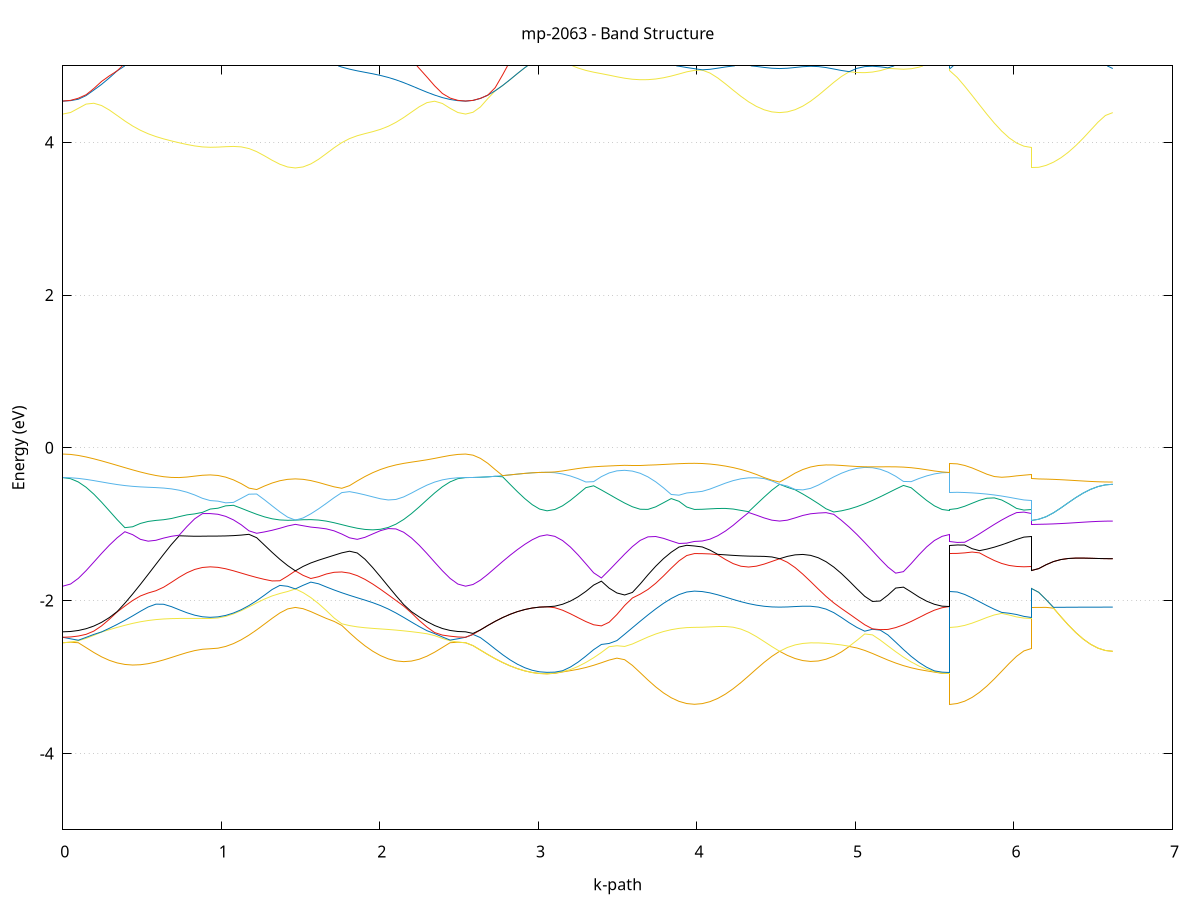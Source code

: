 set title 'mp-2063 - Band Structure'
set xlabel 'k-path'
set ylabel 'Energy (eV)'
set grid y
set yrange [-5:5]
set terminal png size 800,600
set output 'mp-2063_bands_gnuplot.png'
plot '-' using 1:2 with lines notitle, '-' using 1:2 with lines notitle, '-' using 1:2 with lines notitle, '-' using 1:2 with lines notitle, '-' using 1:2 with lines notitle, '-' using 1:2 with lines notitle, '-' using 1:2 with lines notitle, '-' using 1:2 with lines notitle, '-' using 1:2 with lines notitle, '-' using 1:2 with lines notitle, '-' using 1:2 with lines notitle, '-' using 1:2 with lines notitle, '-' using 1:2 with lines notitle, '-' using 1:2 with lines notitle, '-' using 1:2 with lines notitle, '-' using 1:2 with lines notitle, '-' using 1:2 with lines notitle, '-' using 1:2 with lines notitle, '-' using 1:2 with lines notitle, '-' using 1:2 with lines notitle, '-' using 1:2 with lines notitle, '-' using 1:2 with lines notitle, '-' using 1:2 with lines notitle, '-' using 1:2 with lines notitle, '-' using 1:2 with lines notitle, '-' using 1:2 with lines notitle, '-' using 1:2 with lines notitle, '-' using 1:2 with lines notitle, '-' using 1:2 with lines notitle, '-' using 1:2 with lines notitle, '-' using 1:2 with lines notitle, '-' using 1:2 with lines notitle
0.000000 -33.812048
0.048950 -33.811348
0.097899 -33.809148
0.146849 -33.805648
0.195799 -33.800748
0.244748 -33.794648
0.293698 -33.787348
0.342648 -33.779248
0.391597 -33.770348
0.440547 -33.760848
0.489497 -33.751048
0.538446 -33.741048
0.587396 -33.731148
0.636346 -33.721548
0.685295 -33.712548
0.734245 -33.704448
0.783195 -33.697448
0.832144 -33.692148
0.881094 -33.688648
0.930044 -33.687448
0.930044 -33.687448
0.978856 -33.687048
1.027667 -33.685948
1.076479 -33.684148
1.125291 -33.681648
1.174103 -33.678648
1.222914 -33.675148
1.271726 -33.671248
1.320538 -33.667148
1.369350 -33.662948
1.418162 -33.658848
1.466973 -33.654948
1.466973 -33.654948
1.515787 -33.659148
1.564601 -33.664148
1.613415 -33.669948
1.662229 -33.676648
1.711043 -33.684048
1.759857 -33.692248
1.808671 -33.701148
1.857485 -33.710548
1.906299 -33.720448
1.955113 -33.730548
2.003926 -33.740748
2.052740 -33.750948
2.101554 -33.760948
2.150368 -33.770448
2.199182 -33.779348
2.247996 -33.787548
2.296810 -33.794648
2.345624 -33.800748
2.394438 -33.805648
2.443252 -33.809148
2.492066 -33.811348
2.540880 -33.812048
2.540880 -33.812048
2.587594 -33.811348
2.634308 -33.809348
2.681023 -33.805948
2.727737 -33.801348
2.774451 -33.795548
2.821166 -33.788748
2.867880 -33.781148
2.914594 -33.772848
2.961309 -33.764348
3.008023 -33.756448
3.054738 -33.752448
3.054738 -33.752448
3.103687 -33.751848
3.152637 -33.750248
3.201587 -33.747548
3.250536 -33.743948
3.299486 -33.739448
3.348436 -33.734148
3.397385 -33.728148
3.446335 -33.721748
3.495285 -33.715048
3.544234 -33.708148
3.593184 -33.701348
3.642134 -33.694748
3.691083 -33.688448
3.740033 -33.682848
3.788983 -33.677948
3.837932 -33.673948
3.886882 -33.671048
3.935832 -33.669148
3.984781 -33.668548
3.984781 -33.668548
4.033593 -33.668348
4.082405 -33.667748
4.131217 -33.666748
4.180028 -33.665348
4.228840 -33.663748
4.277652 -33.662048
4.326464 -33.660248
4.375276 -33.658448
4.424087 -33.656848
4.472899 -33.655548
4.521711 -33.654748
4.521711 -33.654748
4.570525 -33.655648
4.619339 -33.657248
4.668153 -33.659448
4.716967 -33.662448
4.765780 -33.666148
4.814594 -33.670648
4.863408 -33.675748
4.912222 -33.681448
4.961036 -33.687648
5.009850 -33.694248
5.058664 -33.701148
5.107478 -33.708048
5.156292 -33.715048
5.205106 -33.721848
5.253920 -33.728248
5.302734 -33.734148
5.351548 -33.739448
5.400362 -33.743948
5.449175 -33.747648
5.497989 -33.750248
5.546803 -33.751948
5.595617 -33.752448
5.595617 -33.668548
5.642332 -33.669648
5.689046 -33.672048
5.735760 -33.674748
5.782475 -33.677348
5.829189 -33.679848
5.875903 -33.682048
5.922618 -33.683948
5.969332 -33.685448
6.016046 -33.686548
6.062761 -33.687248
6.109475 -33.687448
6.109475 -33.654948
6.156189 -33.654848
6.202904 -33.654848
6.249618 -33.654848
6.296332 -33.654848
6.343047 -33.654848
6.389761 -33.654748
6.436476 -33.654748
6.483190 -33.654748
6.529904 -33.654748
6.576619 -33.654748
6.623333 -33.654748
e
0.000000 -33.670848
0.048950 -33.670548
0.097899 -33.669648
0.146849 -33.668148
0.195799 -33.666248
0.244748 -33.663848
0.293698 -33.661048
0.342648 -33.658148
0.391597 -33.655048
0.440547 -33.652048
0.489497 -33.649248
0.538446 -33.646648
0.587396 -33.644548
0.636346 -33.642848
0.685295 -33.641748
0.734245 -33.641148
0.783195 -33.641048
0.832144 -33.641248
0.881094 -33.641548
0.930044 -33.641748
0.930044 -33.641748
0.978856 -33.641748
1.027667 -33.641848
1.076479 -33.642048
1.125291 -33.642348
1.174103 -33.642948
1.222914 -33.643748
1.271726 -33.644848
1.320538 -33.646548
1.369350 -33.648648
1.418162 -33.651448
1.466973 -33.654848
1.466973 -33.654848
1.515787 -33.651248
1.564601 -33.647948
1.613415 -33.645248
1.662229 -33.643148
1.711043 -33.641648
1.759857 -33.640848
1.808671 -33.640748
1.857485 -33.641348
1.906299 -33.642548
1.955113 -33.644348
2.003926 -33.646548
2.052740 -33.649148
2.101554 -33.652048
2.150368 -33.655148
2.199182 -33.658148
2.247996 -33.661148
2.296810 -33.663848
2.345624 -33.666248
2.394438 -33.668248
2.443252 -33.669648
2.492066 -33.670548
2.540880 -33.670848
2.540880 -33.670848
2.587594 -33.671548
2.634308 -33.673748
2.681023 -33.677248
2.727737 -33.682048
2.774451 -33.687948
2.821166 -33.694948
2.867880 -33.702848
2.914594 -33.711248
2.961309 -33.719948
3.008023 -33.727848
3.054738 -33.731848
3.054738 -33.731848
3.103687 -33.731348
3.152637 -33.729948
3.201587 -33.727548
3.250536 -33.724248
3.299486 -33.720148
3.348436 -33.715448
3.397385 -33.710148
3.446335 -33.704448
3.495285 -33.698548
3.544234 -33.692648
3.593184 -33.686748
3.642134 -33.681248
3.691083 -33.676048
3.740033 -33.671448
3.788983 -33.667548
3.837932 -33.664448
3.886882 -33.662248
3.935832 -33.660848
3.984781 -33.660448
3.984781 -33.660448
4.033593 -33.660248
4.082405 -33.659848
4.131217 -33.659248
4.180028 -33.658448
4.228840 -33.657448
4.277652 -33.656548
4.326464 -33.655648
4.375276 -33.654848
4.424087 -33.654448
4.472899 -33.654348
4.521711 -33.654648
4.521711 -33.654648
4.570525 -33.654348
4.619339 -33.654548
4.668153 -33.655448
4.716967 -33.656948
4.765780 -33.659348
4.814594 -33.662348
4.863408 -33.666148
4.912222 -33.670548
4.961036 -33.675448
5.009850 -33.680848
5.058664 -33.686648
5.107478 -33.692648
5.156292 -33.698648
5.205106 -33.704548
5.253920 -33.710248
5.302734 -33.715448
5.351548 -33.720248
5.400362 -33.724248
5.449175 -33.727548
5.497989 -33.729948
5.546803 -33.731348
5.595617 -33.731848
5.595617 -33.660448
5.642332 -33.659348
5.689046 -33.656948
5.735760 -33.654348
5.782475 -33.651648
5.829189 -33.649248
5.875903 -33.647048
5.922618 -33.645248
5.969332 -33.643748
6.016046 -33.642648
6.062761 -33.641948
6.109475 -33.641748
6.109475 -33.654848
6.156189 -33.654848
6.202904 -33.654848
6.249618 -33.654848
6.296332 -33.654848
6.343047 -33.654748
6.389761 -33.654748
6.436476 -33.654748
6.483190 -33.654748
6.529904 -33.654748
6.576619 -33.654748
6.623333 -33.654648
e
0.000000 -17.923448
0.048950 -17.922148
0.097899 -17.918548
0.146849 -17.913148
0.195799 -17.906948
0.244748 -17.901548
0.293698 -17.898548
0.342648 -17.900248
0.391597 -17.908248
0.440547 -17.923848
0.489497 -17.946948
0.538446 -17.976148
0.587396 -18.008848
0.636346 -18.042148
0.685295 -18.072948
0.734245 -18.098648
0.783195 -18.117048
0.832144 -18.126448
0.881094 -18.125948
0.930044 -18.120248
0.930044 -18.120248
0.978856 -18.119848
1.027667 -18.118748
1.076479 -18.117148
1.125291 -18.114948
1.174103 -18.112248
1.222914 -18.109148
1.271726 -18.105548
1.320538 -18.101148
1.369350 -18.095448
1.418162 -18.087848
1.466973 -18.077448
1.466973 -18.077448
1.515787 -18.090048
1.564601 -18.101548
1.613415 -18.109948
1.662229 -18.113248
1.711043 -18.110248
1.759857 -18.100048
1.808671 -18.082848
1.857485 -18.059448
1.906299 -18.031348
1.955113 -18.000748
2.003926 -17.970348
2.052740 -17.943148
2.101554 -17.921548
2.150368 -17.907048
2.199182 -17.899648
2.247996 -17.898448
2.296810 -17.901548
2.345624 -17.907048
2.394438 -17.913148
2.443252 -17.918548
2.492066 -17.922148
2.540880 -17.923448
2.540880 -17.923448
2.587594 -17.919648
2.634308 -17.908348
2.681023 -17.889948
2.727737 -17.865148
2.774451 -17.834848
2.821166 -17.800848
2.867880 -17.765148
2.914594 -17.730848
2.961309 -17.701648
3.008023 -17.681748
3.054738 -17.674648
3.054738 -17.674648
3.103687 -17.678748
3.152637 -17.690848
3.201587 -17.710848
3.250536 -17.738248
3.299486 -17.772648
3.348436 -17.813248
3.397385 -17.859348
3.446335 -17.909748
3.495285 -17.963348
3.544234 -18.018948
3.593184 -18.074948
3.642134 -18.129848
3.691083 -18.182148
3.740033 -18.230048
3.788983 -18.271848
3.837932 -18.306148
3.886882 -18.331648
3.935832 -18.347248
3.984781 -18.352548
3.984781 -18.352548
4.033593 -18.350148
4.082405 -18.342948
4.131217 -18.331348
4.180028 -18.315848
4.228840 -18.297348
4.277652 -18.276748
4.326464 -18.255148
4.375276 -18.233648
4.424087 -18.213048
4.472899 -18.194048
4.521711 -18.176248
4.521711 -18.176248
4.570525 -18.192348
4.619339 -18.205048
4.668153 -18.213048
4.716967 -18.215448
4.765780 -18.211248
4.814594 -18.200148
4.863408 -18.181848
4.912222 -18.156548
4.961036 -18.124648
5.009850 -18.086848
5.058664 -18.044348
5.107478 -17.998348
5.156292 -17.950348
5.205106 -17.902048
5.253920 -17.855048
5.302734 -17.811048
5.351548 -17.771648
5.400362 -17.737748
5.449175 -17.710548
5.497989 -17.690748
5.546803 -17.678648
5.595617 -17.674648
5.595617 -18.352548
5.642332 -18.349848
5.689046 -18.341848
5.735760 -18.328748
5.782475 -18.310848
5.829189 -18.288448
5.875903 -18.262348
5.922618 -18.233348
5.969332 -18.202548
6.016046 -18.171148
6.062761 -18.140948
6.109475 -18.120248
6.109475 -18.077448
6.156189 -18.079648
6.202904 -18.085848
6.249618 -18.095548
6.296332 -18.107848
6.343047 -18.121648
6.389761 -18.135648
6.436476 -18.148848
6.483190 -18.160248
6.529904 -18.168948
6.576619 -18.174448
6.623333 -18.176248
e
0.000000 -15.861548
0.048950 -15.966848
0.097899 -16.131548
0.146849 -16.303248
0.195799 -16.475548
0.244748 -16.646048
0.293698 -16.813048
0.342648 -16.974748
0.391597 -17.129548
0.440547 -17.276348
0.489497 -17.413648
0.538446 -17.540648
0.587396 -17.656348
0.636346 -17.759948
0.685295 -17.851048
0.734245 -17.929048
0.783195 -17.993848
0.832144 -18.045048
0.881094 -18.082448
0.930044 -18.100448
0.930044 -18.100448
0.978856 -18.098948
1.027667 -18.094448
1.076479 -18.087548
1.125291 -18.079048
1.174103 -18.070148
1.222914 -18.062348
1.271726 -18.056948
1.320538 -18.055548
1.369350 -18.058648
1.418162 -18.066348
1.466973 -18.077448
1.466973 -18.077448
1.515787 -18.063148
1.564601 -18.043748
1.613415 -18.018048
1.662229 -17.984948
1.711043 -17.943348
1.759857 -17.892248
1.808671 -17.830848
1.857485 -17.758648
1.906299 -17.675348
1.955113 -17.580748
2.003926 -17.474948
2.052740 -17.358248
2.101554 -17.231048
2.150368 -17.094148
2.199182 -16.948248
2.247996 -16.794648
2.296810 -16.634248
2.345624 -16.468748
2.394438 -16.299948
2.443252 -16.130248
2.492066 -15.966448
2.540880 -15.861548
2.540880 -15.861548
2.587594 -15.861048
2.634308 -15.859548
2.681023 -15.968848
2.727737 -16.096348
2.774451 -16.217548
2.821166 -16.329748
2.867880 -16.430148
2.914594 -16.515348
2.961309 -16.581148
3.008023 -16.623148
3.054738 -16.637648
3.054738 -16.637648
3.103687 -16.642248
3.152637 -16.659148
3.201587 -16.698148
3.250536 -16.771148
3.299486 -16.878348
3.348436 -17.006348
3.397385 -17.141848
3.446335 -17.276248
3.495285 -17.404748
3.544234 -17.524548
3.593184 -17.633648
3.642134 -17.730848
3.691083 -17.815248
3.740033 -17.886548
3.788983 -17.944648
3.837932 -17.989548
3.886882 -18.021448
3.935832 -18.040548
3.984781 -18.046948
3.984781 -18.046948
4.033593 -18.047948
4.082405 -18.051148
4.131217 -18.056548
4.180028 -18.064348
4.228840 -18.074648
4.277652 -18.087548
4.326464 -18.102948
4.375276 -18.120248
4.424087 -18.138948
4.472899 -18.158048
4.521711 -18.176248
4.521711 -18.176248
4.570525 -18.158848
4.619339 -18.140248
4.668153 -18.118448
4.716967 -18.091348
4.765780 -18.057048
4.814594 -18.013948
4.863408 -17.960548
4.912222 -17.896048
4.961036 -17.820048
5.009850 -17.732148
5.058664 -17.632648
5.107478 -17.522248
5.156292 -17.401848
5.205106 -17.273248
5.253920 -17.139148
5.302734 -17.004148
5.351548 -16.876848
5.400362 -16.770248
5.449175 -16.697748
5.497989 -16.658948
5.546803 -16.642148
5.595617 -16.637648
5.595617 -18.046948
5.642332 -18.045948
5.689046 -18.043348
5.735760 -18.039748
5.782475 -18.036148
5.829189 -18.033848
5.875903 -18.034348
5.922618 -18.038848
5.969332 -18.048448
6.016046 -18.063448
6.062761 -18.083248
6.109475 -18.100448
6.109475 -18.077448
6.156189 -18.079548
6.202904 -18.085848
6.249618 -18.095548
6.296332 -18.107848
6.343047 -18.121548
6.389761 -18.135648
6.436476 -18.148848
6.483190 -18.160248
6.529904 -18.168948
6.576619 -18.174448
6.623333 -18.176248
e
0.000000 -15.678448
0.048950 -15.743548
0.097899 -15.903048
0.146849 -16.056748
0.195799 -16.199448
0.244748 -16.327948
0.293698 -16.439248
0.342648 -16.530548
0.391597 -16.599248
0.440547 -16.643948
0.489497 -16.664248
0.538446 -16.661448
0.587396 -16.637948
0.636346 -16.596848
0.685295 -16.541348
0.734245 -16.474448
0.783195 -16.399148
0.832144 -16.317848
0.881094 -16.233248
0.930044 -16.156148
0.930044 -16.156148
0.978856 -16.185648
1.027667 -16.257148
1.076479 -16.348148
1.125291 -16.445748
1.174103 -16.541748
1.222914 -16.630248
1.271726 -16.706448
1.320538 -16.766948
1.369350 -16.809748
1.418162 -16.834348
1.466973 -16.841948
1.466973 -16.841948
1.515787 -16.835548
1.564601 -16.818948
1.613415 -16.797148
1.662229 -16.775348
1.711043 -16.758248
1.759857 -16.749348
1.808671 -16.749248
1.857485 -16.755548
1.906299 -16.763548
1.955113 -16.767648
2.003926 -16.762148
2.052740 -16.741948
2.101554 -16.703048
2.150368 -16.643148
2.199182 -16.561848
2.247996 -16.460348
2.296810 -16.340948
2.345624 -16.206348
2.394438 -16.059548
2.443252 -15.903748
2.492066 -15.743548
2.540880 -15.678448
2.540880 -15.678448
2.587594 -15.707348
2.634308 -15.837348
2.681023 -15.856948
2.727737 -15.853748
2.774451 -15.850048
2.821166 -15.846148
2.867880 -15.842348
2.914594 -15.839048
2.961309 -15.836448
3.008023 -15.834848
3.054738 -15.834248
3.054738 -15.834248
3.103687 -15.924648
3.152637 -16.061848
3.201587 -16.179848
3.250536 -16.258248
3.299486 -16.293648
3.348436 -16.297748
3.397385 -16.282748
3.446335 -16.256248
3.495285 -16.222448
3.544234 -16.184048
3.593184 -16.142648
3.642134 -16.099548
3.691083 -16.056048
3.740033 -16.013448
3.788983 -15.973348
3.837932 -15.937848
3.886882 -15.909448
3.935832 -15.891048
3.984781 -15.884648
3.984781 -15.884648
4.033593 -15.930548
4.082405 -16.028048
4.131217 -16.142948
4.180028 -16.260348
4.228840 -16.372448
4.277652 -16.474148
4.326464 -16.561748
4.375276 -16.632348
4.424087 -16.683848
4.472899 -16.714848
4.521711 -16.725148
4.521711 -16.725148
4.570525 -16.715348
4.619339 -16.687148
4.668153 -16.643048
4.716967 -16.586148
4.765780 -16.519748
4.814594 -16.447948
4.863408 -16.375048
4.912222 -16.307048
4.961036 -16.251448
5.009850 -16.216348
5.058664 -16.205948
5.107478 -16.215648
5.156292 -16.236948
5.205106 -16.262048
5.253920 -16.284348
5.302734 -16.297648
5.351548 -16.292948
5.400362 -16.257348
5.449175 -16.178948
5.497989 -16.061048
5.546803 -15.924348
5.595617 -15.834248
5.595617 -15.884648
5.642332 -15.914948
5.689046 -15.972348
5.735760 -16.033248
5.782475 -16.090348
5.829189 -16.139248
5.875903 -16.177048
5.922618 -16.201248
5.969332 -16.210548
6.016046 -16.204348
6.062761 -16.183348
6.109475 -16.156148
6.109475 -16.841948
6.156189 -16.840048
6.202904 -16.834348
6.249618 -16.825148
6.296332 -16.812848
6.343047 -16.798048
6.389761 -16.781848
6.436476 -16.765148
6.483190 -16.749548
6.529904 -16.736748
6.576619 -16.728148
6.623333 -16.725148
e
0.000000 -15.678248
0.048950 -15.680548
0.097899 -15.686548
0.146849 -15.696348
0.195799 -15.709348
0.244748 -15.725148
0.293698 -15.743248
0.342648 -15.762848
0.391597 -15.783548
0.440547 -15.804748
0.489497 -15.825748
0.538446 -15.846148
0.587396 -15.865348
0.636346 -15.883048
0.685295 -15.898648
0.734245 -15.911948
0.783195 -15.922548
0.832144 -15.980748
0.881094 -16.061648
0.930044 -16.137548
0.930044 -16.137548
0.978856 -16.135848
1.027667 -16.130648
1.076479 -16.122048
1.125291 -16.110148
1.174103 -16.095048
1.222914 -16.077148
1.271726 -16.056448
1.320538 -16.033448
1.369350 -16.008448
1.418162 -15.981948
1.466973 -15.954948
1.466973 -15.954948
1.515787 -15.982348
1.564601 -16.009948
1.613415 -16.034948
1.662229 -16.053848
1.711043 -16.063048
1.759857 -16.059648
1.808671 -16.043048
1.857485 -16.015048
1.906299 -15.979048
1.955113 -15.938748
2.003926 -15.897648
2.052740 -15.857848
2.101554 -15.821348
2.150368 -15.788848
2.199182 -15.760848
2.247996 -15.737348
2.296810 -15.718348
2.345624 -15.703348
2.394438 -15.692148
2.443252 -15.684348
2.492066 -15.679648
2.540880 -15.678248
2.540880 -15.678248
2.587594 -15.677748
2.634308 -15.675548
2.681023 -15.671848
2.727737 -15.666948
2.774451 -15.660848
2.821166 -15.653748
2.867880 -15.645948
2.914594 -15.638048
2.961309 -15.630548
3.008023 -15.624748
3.054738 -15.622548
3.054738 -15.622548
3.103687 -15.623848
3.152637 -15.627748
3.201587 -15.634048
3.250536 -15.643448
3.299486 -15.674948
3.348436 -15.706248
3.397385 -15.735148
3.446335 -15.759948
3.495285 -15.779748
3.544234 -15.794148
3.593184 -15.803248
3.642134 -15.807548
3.691083 -15.807848
3.740033 -15.805148
3.788983 -15.800348
3.837932 -15.794848
3.886882 -15.800548
3.935832 -15.804048
3.984781 -15.805248
3.984781 -15.805248
4.033593 -15.816548
4.082405 -15.842048
4.131217 -15.876548
4.180028 -15.917248
4.228840 -15.960448
4.277652 -16.002448
4.326464 -16.040248
4.375276 -16.071448
4.424087 -16.094248
4.472899 -16.107948
4.521711 -16.112448
4.521711 -16.112448
4.570525 -16.108148
4.619339 -16.095948
4.668153 -16.076948
4.716967 -16.052348
4.765780 -16.023548
4.814594 -15.991748
4.863408 -15.958348
4.912222 -15.924448
4.961036 -15.891048
5.009850 -15.859248
5.058664 -15.829648
5.107478 -15.802648
5.156292 -15.777748
5.205106 -15.753348
5.253920 -15.727848
5.302734 -15.700448
5.351548 -15.671348
5.400362 -15.644648
5.449175 -15.634248
5.497989 -15.627748
5.546803 -15.623848
5.595617 -15.622548
5.595617 -15.805248
5.642332 -15.816548
5.689046 -15.835048
5.735760 -15.853748
5.782475 -15.871548
5.829189 -15.887748
5.875903 -15.902148
5.922618 -15.915348
5.969332 -15.980048
6.016046 -16.042448
6.062761 -16.098448
6.109475 -16.137548
6.109475 -15.954948
6.156189 -15.950248
6.202904 -15.936748
6.249618 -15.942448
6.296332 -15.965448
6.343047 -15.992148
6.389761 -16.020548
6.436476 -16.048648
6.483190 -16.074148
6.529904 -16.094548
6.576619 -16.107848
6.623333 -16.112448
e
0.000000 -15.619848
0.048950 -15.579748
0.097899 -15.515548
0.146849 -15.518948
0.195799 -15.523748
0.244748 -15.530048
0.293698 -15.537548
0.342648 -15.546248
0.391597 -15.562948
0.440547 -15.584448
0.489497 -15.610348
0.538446 -15.641548
0.587396 -15.678848
0.636346 -15.723348
0.685295 -15.775748
0.734245 -15.836348
0.783195 -15.905048
0.832144 -15.930248
0.881094 -15.935048
0.930044 -15.936648
0.930044 -15.936648
0.978856 -15.924248
1.027667 -15.901448
1.076479 -15.882648
1.125291 -15.871348
1.174103 -15.867248
1.222914 -15.869548
1.271726 -15.877248
1.320538 -15.890148
1.369350 -15.907748
1.418162 -15.929548
1.466973 -15.954748
1.466973 -15.954748
1.515787 -15.930048
1.564601 -15.910848
1.613415 -15.891248
1.662229 -15.867548
1.711043 -15.839648
1.759857 -15.808448
1.808671 -15.775448
1.857485 -15.741748
1.906299 -15.708548
1.955113 -15.676848
2.003926 -15.647648
2.052740 -15.621348
2.101554 -15.598348
2.150368 -15.578548
2.199182 -15.561848
2.247996 -15.547848
2.296810 -15.536648
2.345624 -15.527848
2.394438 -15.521348
2.443252 -15.517548
2.492066 -15.580648
2.540880 -15.619848
2.540880 -15.619848
2.587594 -15.677548
2.634308 -15.675348
2.681023 -15.671648
2.727737 -15.666748
2.774451 -15.660648
2.821166 -15.653548
2.867880 -15.645848
2.914594 -15.637848
2.961309 -15.630448
3.008023 -15.624648
3.054738 -15.622448
3.054738 -15.622448
3.103687 -15.575048
3.152637 -15.590648
3.201587 -15.614348
3.250536 -15.642648
3.299486 -15.653248
3.348436 -15.665448
3.397385 -15.679048
3.446335 -15.693548
3.495285 -15.708648
3.544234 -15.723748
3.593184 -15.738448
3.642134 -15.752548
3.691083 -15.765548
3.740033 -15.777048
3.788983 -15.786948
3.837932 -15.794848
3.886882 -15.789448
3.935832 -15.785348
3.984781 -15.783848
3.984781 -15.783848
4.033593 -15.779248
4.082405 -15.772848
4.131217 -15.767248
4.180028 -15.761848
4.228840 -15.756248
4.277652 -15.750548
4.326464 -15.744748
4.375276 -15.739148
4.424087 -15.733848
4.472899 -15.729348
4.521711 -15.725748
4.521711 -15.725748
4.570525 -15.729948
4.619339 -15.736948
4.668153 -15.747048
4.716967 -15.760348
4.765780 -15.776848
4.814594 -15.795848
4.863408 -15.815548
4.912222 -15.832748
4.961036 -15.841948
5.009850 -15.836348
5.058664 -15.813048
5.107478 -15.776948
5.156292 -15.736148
5.205106 -15.697848
5.253920 -15.682348
5.302734 -15.667348
5.351548 -15.653848
5.400362 -15.639648
5.449175 -15.613248
5.497989 -15.590348
5.546803 -15.575048
5.595617 -15.622448
5.595617 -15.783848
5.642332 -15.765948
5.689046 -15.747048
5.735760 -15.736048
5.782475 -15.756648
5.829189 -15.797748
5.875903 -15.852848
5.922618 -15.914248
5.969332 -15.923848
6.016046 -15.930848
6.062761 -15.935148
6.109475 -15.936648
6.109475 -15.954748
6.156189 -15.950148
6.202904 -15.936648
6.249618 -15.915448
6.296332 -15.888148
6.343047 -15.856948
6.389761 -15.824448
6.436476 -15.793148
6.483190 -15.765548
6.529904 -15.744048
6.576619 -15.730448
6.623333 -15.725748
e
0.000000 -15.512848
0.048950 -15.513448
0.097899 -15.505248
0.146849 -15.504248
0.195799 -15.510048
0.244748 -15.519048
0.293698 -15.530648
0.342648 -15.545248
0.391597 -15.555948
0.440547 -15.566248
0.489497 -15.576948
0.538446 -15.587648
0.587396 -15.598048
0.636346 -15.607848
0.685295 -15.616648
0.734245 -15.624248
0.783195 -15.630448
0.832144 -15.635048
0.881094 -15.637848
0.930044 -15.638848
0.930044 -15.638848
0.978856 -15.644948
1.027667 -15.662648
1.076479 -15.690048
1.125291 -15.724248
1.174103 -15.762048
1.222914 -15.800148
1.271726 -15.835648
1.320538 -15.866048
1.369350 -15.889448
1.418162 -15.904348
1.466973 -15.909748
1.466973 -15.909748
1.515787 -15.903148
1.564601 -15.882148
1.613415 -15.853748
1.662229 -15.823348
1.711043 -15.792548
1.759857 -15.761948
1.808671 -15.732048
1.857485 -15.703148
1.906299 -15.675448
1.955113 -15.649148
2.003926 -15.624248
2.052740 -15.601148
2.101554 -15.579848
2.150368 -15.560848
2.199182 -15.544248
2.247996 -15.530248
2.296810 -15.518848
2.345624 -15.509948
2.394438 -15.504048
2.443252 -15.504648
2.492066 -15.513348
2.540880 -15.512848
2.540880 -15.512848
2.587594 -15.513548
2.634308 -15.515848
2.681023 -15.519548
2.727737 -15.524648
2.774451 -15.530948
2.821166 -15.538148
2.867880 -15.546048
2.914594 -15.554048
2.961309 -15.561648
3.008023 -15.567448
3.054738 -15.569748
3.054738 -15.569748
3.103687 -15.571248
3.152637 -15.575548
3.201587 -15.582648
3.250536 -15.592248
3.299486 -15.604048
3.348436 -15.617848
3.397385 -15.633048
3.446335 -15.649448
3.495285 -15.666348
3.544234 -15.683448
3.593184 -15.700248
3.642134 -15.716348
3.691083 -15.731148
3.740033 -15.744448
3.788983 -15.755848
3.837932 -15.765048
3.886882 -15.771848
3.935832 -15.775948
3.984781 -15.777348
3.984781 -15.777348
4.033593 -15.765248
4.082405 -15.751748
4.131217 -15.743548
4.180028 -15.738148
4.228840 -15.733748
4.277652 -15.730048
4.326464 -15.727048
4.375276 -15.724748
4.424087 -15.723448
4.472899 -15.723548
4.521711 -15.725548
4.521711 -15.725548
4.570525 -15.723148
4.619339 -15.722048
4.668153 -15.722248
4.716967 -15.723748
4.765780 -15.726348
4.814594 -15.729648
4.863408 -15.733148
4.912222 -15.736148
4.961036 -15.737748
5.009850 -15.736948
5.058664 -15.732748
5.107478 -15.724548
5.156292 -15.712448
5.205106 -15.696848
5.253920 -15.662648
5.302734 -15.634448
5.351548 -15.612348
5.400362 -15.595648
5.449175 -15.583748
5.497989 -15.575748
5.546803 -15.571248
5.595617 -15.569748
5.595617 -15.777348
5.642332 -15.764148
5.689046 -15.740048
5.735760 -15.727548
5.782475 -15.708948
5.829189 -15.691748
5.875903 -15.676348
5.922618 -15.663348
5.969332 -15.652748
6.016046 -15.645048
6.062761 -15.640348
6.109475 -15.638848
6.109475 -15.909748
6.156189 -15.913548
6.202904 -15.924748
6.249618 -15.915348
6.296332 -15.887948
6.343047 -15.856848
6.389761 -15.824248
6.436476 -15.792948
6.483190 -15.765448
6.529904 -15.743948
6.576619 -15.730248
6.623333 -15.725548
e
0.000000 -15.512748
0.048950 -15.480248
0.097899 -15.397748
0.146849 -15.241348
0.195799 -15.085648
0.244748 -14.940448
0.293698 -14.813348
0.342648 -14.713348
0.391597 -14.648048
0.440547 -14.620248
0.489497 -14.625648
0.538446 -14.654948
0.587396 -14.698648
0.636346 -14.748248
0.685295 -14.797748
0.734245 -14.842548
0.783195 -14.879548
0.832144 -14.906948
0.881094 -14.923648
0.930044 -14.929248
0.930044 -14.929248
0.978856 -14.912448
1.027667 -14.865548
1.076479 -14.796848
1.125291 -14.716248
1.174103 -14.633448
1.222914 -14.556648
1.271726 -14.491848
1.320538 -14.442848
1.369350 -14.410948
1.418162 -14.394548
1.466973 -14.389948
1.466973 -14.389948
1.515787 -14.393048
1.564601 -14.399648
1.613415 -14.406448
1.662229 -14.411048
1.711043 -14.411748
1.759857 -14.407748
1.808671 -14.398648
1.857485 -14.385148
1.906299 -14.368448
1.955113 -14.351048
2.003926 -14.337748
2.052740 -14.335948
2.101554 -14.376848
2.150368 -14.504948
2.199182 -14.639948
2.247996 -14.781648
2.296810 -14.929848
2.345624 -15.083848
2.394438 -15.242048
2.443252 -15.398248
2.492066 -15.480248
2.540880 -15.512748
2.540880 -15.512748
2.587594 -15.513548
2.634308 -15.515848
2.681023 -15.519548
2.727737 -15.524548
2.774451 -15.530848
2.821166 -15.538048
2.867880 -15.545948
2.914594 -15.553948
2.961309 -15.561548
3.008023 -15.567348
3.054738 -15.569548
3.054738 -15.569548
3.103687 -15.526148
3.152637 -15.368948
3.201587 -15.209248
3.250536 -15.060548
3.299486 -14.934748
3.348436 -14.845248
3.397385 -14.801548
3.446335 -14.799048
3.495285 -14.824648
3.544234 -14.866948
3.593184 -14.918648
3.642134 -14.975348
3.691083 -15.033648
3.740033 -15.091148
3.788983 -15.145048
3.837932 -15.192648
3.886882 -15.230648
3.935832 -15.255548
3.984781 -15.264348
3.984781 -15.264348
4.033593 -15.227848
4.082405 -15.135948
4.131217 -15.016348
4.180028 -14.886748
4.228840 -14.757148
4.277652 -14.634048
4.326464 -14.522948
4.375276 -14.428748
4.424087 -14.356848
4.472899 -14.312148
4.521711 -14.297348
4.521711 -14.297348
4.570525 -14.310848
4.619339 -14.346748
4.668153 -14.397448
4.716967 -14.455548
4.765780 -14.515448
4.814594 -14.572548
4.863408 -14.623748
4.912222 -14.666748
4.961036 -14.700248
5.009850 -14.723948
5.058664 -14.738248
5.107478 -14.745148
5.156292 -14.748948
5.205106 -14.756948
5.253920 -14.781648
5.302734 -14.837748
5.351548 -14.932848
5.400362 -15.060848
5.449175 -15.210148
5.497989 -15.369748
5.546803 -15.526648
5.595617 -15.569548
5.595617 -15.264348
5.642332 -15.260448
5.689046 -15.247048
5.735760 -15.220348
5.782475 -15.180448
5.829189 -15.131648
5.875903 -15.080048
5.922618 -15.031048
5.969332 -14.988848
6.016046 -14.956448
6.062761 -14.936148
6.109475 -14.929248
6.109475 -14.389948
6.156189 -14.387948
6.202904 -14.382048
6.249618 -14.372948
6.296332 -14.361448
6.343047 -14.348548
6.389761 -14.335448
6.436476 -14.323148
6.483190 -14.312448
6.529904 -14.304248
6.576619 -14.299148
6.623333 -14.297348
e
0.000000 -15.484648
0.048950 -15.386748
0.097899 -15.219948
0.146849 -15.053448
0.195799 -14.891248
0.244748 -14.734848
0.293698 -14.584548
0.342648 -14.439648
0.391597 -14.299548
0.440547 -14.164748
0.489497 -14.036948
0.538446 -13.917848
0.587396 -13.809348
0.636346 -13.712848
0.685295 -13.629848
0.734245 -13.561448
0.783195 -13.508148
0.832144 -13.470348
0.881094 -13.447848
0.930044 -13.440448
0.930044 -13.440448
0.978856 -13.435948
1.027667 -13.423148
1.076479 -13.403848
1.125291 -13.380848
1.174103 -13.391648
1.222914 -13.401448
1.271726 -13.404448
1.320538 -13.398748
1.369350 -13.384148
1.418162 -13.362748
1.466973 -13.338048
1.466973 -13.338048
1.515787 -13.368248
1.564601 -13.408648
1.613415 -13.458848
1.662229 -13.518248
1.711043 -13.586048
1.759857 -13.661548
1.808671 -13.744348
1.857485 -13.833848
1.906299 -13.929848
1.955113 -14.032048
2.003926 -14.140548
2.052740 -14.255448
2.101554 -14.355948
2.150368 -14.407348
2.199182 -14.492948
2.247996 -14.607648
2.296810 -14.743748
2.345624 -14.894548
2.394438 -15.054948
2.443252 -15.220848
2.492066 -15.387248
2.540880 -15.484648
2.540880 -15.484648
2.587594 -15.396348
2.634308 -15.263748
2.681023 -15.127948
2.727737 -14.993448
2.774451 -14.862248
2.821166 -14.735448
2.867880 -14.614648
2.914594 -14.501348
2.961309 -14.398948
3.008023 -14.315548
3.054738 -14.277948
3.054738 -14.277948
3.103687 -14.280748
3.152637 -14.288448
3.201587 -14.298348
3.250536 -14.305948
3.299486 -14.303448
3.348436 -14.280148
3.397385 -14.229348
3.446335 -14.158048
3.495285 -14.081348
3.544234 -14.010948
3.593184 -13.952148
3.642134 -13.905948
3.691083 -13.871048
3.740033 -13.845648
3.788983 -13.827548
3.837932 -13.815348
3.886882 -13.807648
3.935832 -13.803348
3.984781 -13.802048
3.984781 -13.802048
4.033593 -13.794548
4.082405 -13.773248
4.131217 -13.740348
4.180028 -13.699448
4.228840 -13.654348
4.277652 -13.608348
4.326464 -13.564548
4.375276 -13.525248
4.424087 -13.491748
4.472899 -13.465248
4.521711 -13.445848
4.521711 -13.445848
4.570525 -13.455348
4.619339 -13.456148
4.668153 -13.454848
4.716967 -13.457348
4.765780 -13.468248
4.814594 -13.490548
4.863408 -13.525848
4.912222 -13.575248
4.961036 -13.638548
5.009850 -13.715348
5.058664 -13.804148
5.107478 -13.902648
5.156292 -14.006748
5.205106 -14.109448
5.253920 -14.199548
5.302734 -14.263748
5.351548 -14.296048
5.400362 -14.303348
5.449175 -14.297648
5.497989 -14.288248
5.546803 -14.280748
5.595617 -14.277948
5.595617 -13.802048
5.642332 -13.796248
5.689046 -13.779348
5.735760 -13.753048
5.782475 -13.719148
5.829189 -13.679748
5.875903 -13.636848
5.922618 -13.591848
5.969332 -13.546048
6.016046 -13.501148
6.062761 -13.460848
6.109475 -13.440448
6.109475 -13.338048
6.156189 -13.340048
6.202904 -13.346048
6.249618 -13.355448
6.296332 -13.367748
6.343047 -13.382148
6.389761 -13.397448
6.436476 -13.412548
6.483190 -13.425948
6.529904 -13.436648
6.576619 -13.443548
6.623333 -13.445848
e
0.000000 -13.628448
0.048950 -13.632948
0.097899 -13.645948
0.146849 -13.666048
0.195799 -13.691248
0.244748 -13.717548
0.293698 -13.740148
0.342648 -13.752348
0.391597 -13.747648
0.440547 -13.723348
0.489497 -13.681748
0.538446 -13.629548
0.587396 -13.573448
0.636346 -13.518548
0.685295 -13.468348
0.734245 -13.424748
0.783195 -13.389248
0.832144 -13.362848
0.881094 -13.346448
0.930044 -13.340948
0.930044 -13.340948
0.978856 -13.343748
1.027667 -13.351848
1.076479 -13.363948
1.125291 -13.378148
1.174103 -13.357048
1.222914 -13.335548
1.271726 -13.319048
1.320538 -13.309648
1.369350 -13.309048
1.418162 -13.318348
1.466973 -13.338048
1.466973 -13.338048
1.515787 -13.314248
1.564601 -13.295148
1.613415 -13.284048
1.662229 -13.283148
1.711043 -13.294048
1.759857 -13.317548
1.808671 -13.353748
1.857485 -13.402048
1.906299 -13.460948
1.955113 -13.527848
2.003926 -13.598248
2.052740 -13.664848
2.101554 -13.717848
2.150368 -13.748248
2.199182 -13.754048
2.247996 -13.741148
2.296810 -13.717748
2.345624 -13.691048
2.394438 -13.665948
2.443252 -13.645748
2.492066 -13.632948
2.540880 -13.628448
2.540880 -13.628448
2.587594 -13.632748
2.634308 -13.645548
2.681023 -13.666848
2.727737 -13.696648
2.774451 -13.734548
2.821166 -13.780648
2.867880 -13.834248
2.914594 -13.894548
2.961309 -13.958848
3.008023 -14.019148
3.054738 -14.048948
3.054738 -14.048948
3.103687 -14.041048
3.152637 -14.018148
3.201587 -13.982248
3.250536 -13.935948
3.299486 -13.881648
3.348436 -13.820748
3.397385 -13.754248
3.446335 -13.682148
3.495285 -13.604348
3.544234 -13.521748
3.593184 -13.436648
3.642134 -13.352248
3.691083 -13.272448
3.740033 -13.200248
3.788983 -13.138348
3.837932 -13.088548
3.886882 -13.052148
3.935832 -13.029948
3.984781 -13.022548
3.984781 -13.022548
4.033593 -13.028848
4.082405 -13.047548
4.131217 -13.077848
4.180028 -13.118448
4.228840 -13.167548
4.277652 -13.222448
4.326464 -13.279948
4.375276 -13.335848
4.424087 -13.385048
4.472899 -13.422748
4.521711 -13.445848
4.521711 -13.445848
4.570525 -13.433648
4.619339 -13.428048
4.668153 -13.428648
4.716967 -13.434748
4.765780 -13.445748
4.814594 -13.461148
4.863408 -13.480548
4.912222 -13.504048
4.961036 -13.531348
5.009850 -13.562748
5.058664 -13.598448
5.107478 -13.638348
5.156292 -13.682648
5.205106 -13.730748
5.253920 -13.782048
5.302734 -13.835148
5.351548 -13.888148
5.400362 -13.938548
5.449175 -13.983048
5.497989 -14.018348
5.546803 -14.041148
5.595617 -14.048948
5.595617 -13.022548
5.642332 -13.026548
5.689046 -13.038248
5.735760 -13.057448
5.782475 -13.083548
5.829189 -13.115548
5.875903 -13.152648
5.922618 -13.193548
5.969332 -13.236848
6.016046 -13.280648
6.062761 -13.320548
6.109475 -13.340948
6.109475 -13.338048
6.156189 -13.340048
6.202904 -13.345948
6.249618 -13.355448
6.296332 -13.367748
6.343047 -13.382148
6.389761 -13.397448
6.436476 -13.412548
6.483190 -13.425948
6.529904 -13.436648
6.576619 -13.443548
6.623333 -13.445848
e
0.000000 -2.551548
0.048950 -2.544848
0.097899 -2.551448
0.146849 -2.615148
0.195799 -2.679248
0.244748 -2.736148
0.293698 -2.782148
0.342648 -2.815448
0.391597 -2.835648
0.440547 -2.843348
0.489497 -2.839548
0.538446 -2.825848
0.587396 -2.804048
0.636346 -2.776248
0.685295 -2.744548
0.734245 -2.711748
0.783195 -2.680548
0.832144 -2.654348
0.881094 -2.636648
0.930044 -2.630348
0.930044 -2.630348
0.978856 -2.622648
1.027667 -2.599948
1.076479 -2.563048
1.125291 -2.513148
1.174103 -2.452348
1.222914 -2.382948
1.271726 -2.308048
1.320538 -2.232148
1.369350 -2.161748
1.418162 -2.108848
1.466973 -2.089248
1.466973 -2.089248
1.515787 -2.105748
1.564601 -2.143848
1.613415 -2.189148
1.662229 -2.233348
1.711043 -2.272048
1.759857 -2.324848
1.808671 -2.420748
1.857485 -2.510748
1.906299 -2.592148
1.955113 -2.662448
2.003926 -2.719748
2.052740 -2.762348
2.101554 -2.789048
2.150368 -2.798948
2.199182 -2.791648
2.247996 -2.767648
2.296810 -2.727948
2.345624 -2.675148
2.394438 -2.613448
2.443252 -2.551248
2.492066 -2.544848
2.540880 -2.551548
2.540880 -2.551548
2.587594 -2.589348
2.634308 -2.647648
2.681023 -2.705848
2.727737 -2.760648
2.774451 -2.810448
2.821166 -2.854148
2.867880 -2.890948
2.914594 -2.920248
2.961309 -2.941448
3.008023 -2.954348
3.054738 -2.958648
3.054738 -2.958648
3.103687 -2.952348
3.152637 -2.933748
3.201587 -2.917048
3.250536 -2.899048
3.299486 -2.875748
3.348436 -2.847048
3.397385 -2.813648
3.446335 -2.778448
3.495285 -2.753048
3.544234 -2.773448
3.593184 -2.848348
3.642134 -2.942948
3.691083 -3.039448
3.740033 -3.129348
3.788983 -3.207848
3.837932 -3.271748
3.886882 -3.318848
3.935832 -3.347648
3.984781 -3.357248
3.984781 -3.357248
4.033593 -3.348648
4.082405 -3.322948
4.131217 -3.280948
4.180028 -3.223848
4.228840 -3.153548
4.277652 -3.072848
4.326464 -2.985248
4.375276 -2.895348
4.424087 -2.808348
4.472899 -2.729548
4.521711 -2.663648
4.521711 -2.663648
4.570525 -2.716848
4.619339 -2.758148
4.668153 -2.785148
4.716967 -2.796248
4.765780 -2.790348
4.814594 -2.767248
4.863408 -2.727048
4.912222 -2.670748
4.961036 -2.600248
5.009850 -2.620348
5.058664 -2.652248
5.107478 -2.692048
5.156292 -2.735548
5.205106 -2.778348
5.253920 -2.817348
5.302734 -2.851148
5.351548 -2.879348
5.400362 -2.902048
5.449175 -2.919848
5.497989 -2.935948
5.546803 -2.952448
5.595617 -2.958648
5.595617 -3.357248
5.642332 -3.347048
5.689046 -3.316748
5.735760 -3.267348
5.782475 -3.200648
5.829189 -3.118848
5.875903 -3.025548
5.922618 -2.925048
5.969332 -2.823448
6.016046 -2.729848
6.062761 -2.658448
6.109475 -2.630348
6.109475 -2.089248
6.156189 -2.089148
6.202904 -2.088748
6.249618 -2.098648
6.296332 -2.211748
6.343047 -2.319748
6.389761 -2.417948
6.436476 -2.502848
6.483190 -2.571648
6.529904 -2.622348
6.576619 -2.653248
6.623333 -2.663648
e
0.000000 -2.551448
0.048950 -2.543248
0.097899 -2.524648
0.146849 -2.493948
0.195799 -2.454448
0.244748 -2.410648
0.293698 -2.380548
0.342648 -2.351048
0.391597 -2.323148
0.440547 -2.298148
0.489497 -2.277148
0.538446 -2.260548
0.587396 -2.248448
0.636346 -2.240348
0.685295 -2.235748
0.734245 -2.233648
0.783195 -2.233148
0.832144 -2.233448
0.881094 -2.233848
0.930044 -2.234048
0.930044 -2.234048
0.978856 -2.227148
1.027667 -2.206748
1.076479 -2.174248
1.125291 -2.131648
1.174103 -2.082148
1.222914 -2.030048
1.271726 -1.980348
1.320538 -1.938448
1.369350 -1.906848
1.418162 -1.880848
1.466973 -1.846848
1.466973 -1.846848
1.515787 -1.895748
1.564601 -1.960348
1.613415 -2.039548
1.662229 -2.129948
1.711043 -2.226648
1.759857 -2.303348
1.808671 -2.326948
1.857485 -2.343648
1.906299 -2.355148
1.955113 -2.363548
2.003926 -2.370548
2.052740 -2.377748
2.101554 -2.386048
2.150368 -2.395848
2.199182 -2.406848
2.247996 -2.419248
2.296810 -2.433948
2.345624 -2.458548
2.394438 -2.494948
2.443252 -2.525448
2.492066 -2.543348
2.540880 -2.551448
2.540880 -2.551448
2.587594 -2.589248
2.634308 -2.647648
2.681023 -2.705848
2.727737 -2.760648
2.774451 -2.810448
2.821166 -2.854148
2.867880 -2.890948
2.914594 -2.920148
2.961309 -2.941448
3.008023 -2.954248
3.054738 -2.958648
3.054738 -2.958648
3.103687 -2.948948
3.152637 -2.930048
3.201587 -2.903248
3.250536 -2.861548
3.299486 -2.809448
3.348436 -2.748248
3.397385 -2.679148
3.446335 -2.603748
3.495285 -2.590748
3.544234 -2.600148
3.593184 -2.567848
3.642134 -2.522248
3.691083 -2.476948
3.740033 -2.437248
3.788983 -2.405048
3.837932 -2.380548
3.886882 -2.363548
3.935832 -2.353448
3.984781 -2.350148
3.984781 -2.350148
4.033593 -2.348448
4.082405 -2.344048
4.131217 -2.339448
4.180028 -2.338948
4.228840 -2.348248
4.277652 -2.372848
4.326464 -2.414648
4.375276 -2.470948
4.424087 -2.535548
4.472899 -2.601648
4.521711 -2.663548
4.521711 -2.663548
4.570525 -2.613648
4.619339 -2.580048
4.668153 -2.560948
4.716967 -2.553148
4.765780 -2.553448
4.814594 -2.559048
4.863408 -2.568248
4.912222 -2.580748
4.961036 -2.597348
5.009850 -2.519348
5.058664 -2.436648
5.107478 -2.448748
5.156292 -2.516448
5.205106 -2.593048
5.253920 -2.668748
5.302734 -2.739448
5.351548 -2.802648
5.400362 -2.856448
5.449175 -2.899048
5.497989 -2.926648
5.546803 -2.948848
5.595617 -2.958648
5.595617 -2.350148
5.642332 -2.343648
5.689046 -2.324548
5.735760 -2.295148
5.782475 -2.258948
5.829189 -2.220948
5.875903 -2.187848
5.922618 -2.167248
5.969332 -2.188348
6.016046 -2.213448
6.062761 -2.228848
6.109475 -2.234048
6.109475 -1.846848
6.156189 -1.891748
6.202904 -1.987448
6.249618 -2.098448
6.296332 -2.211448
6.343047 -2.319548
6.389761 -2.417748
6.436476 -2.502748
6.483190 -2.571548
6.529904 -2.622148
6.576619 -2.653148
6.623333 -2.663548
e
0.000000 -2.480048
0.048950 -2.500048
0.097899 -2.518748
0.146849 -2.481248
0.195799 -2.442448
0.244748 -2.409848
0.293698 -2.362348
0.342648 -2.312048
0.391597 -2.258048
0.440547 -2.200248
0.489497 -2.140048
0.538446 -2.083448
0.587396 -2.046448
0.636346 -2.048048
0.685295 -2.078948
0.734245 -2.119748
0.783195 -2.159048
0.832144 -2.190948
0.881094 -2.211748
0.930044 -2.218948
0.930044 -2.218948
0.978856 -2.212648
1.027667 -2.193748
1.076479 -2.162448
1.125291 -2.119348
1.174103 -2.065048
1.222914 -2.001048
1.271726 -1.929348
1.320538 -1.854548
1.369350 -1.800748
1.418162 -1.812548
1.466973 -1.846748
1.466973 -1.846748
1.515787 -1.799848
1.564601 -1.757748
1.613415 -1.779848
1.662229 -1.821148
1.711043 -1.860548
1.759857 -1.897048
1.808671 -1.930748
1.857485 -1.962548
1.906299 -1.993748
1.955113 -2.026948
2.003926 -2.064848
2.052740 -2.109648
2.101554 -2.161848
2.150368 -2.219748
2.199182 -2.280148
2.247996 -2.339448
2.296810 -2.393548
2.345624 -2.432248
2.394438 -2.475748
2.443252 -2.516948
2.492066 -2.499848
2.540880 -2.480048
2.540880 -2.480048
2.587594 -2.442248
2.634308 -2.484548
2.681023 -2.556548
2.727737 -2.633548
2.774451 -2.707948
2.821166 -2.775348
2.867880 -2.832848
2.914594 -2.878748
2.961309 -2.912148
3.008023 -2.932348
3.054738 -2.939148
3.054738 -2.939148
3.103687 -2.936448
3.152637 -2.918148
3.201587 -2.870248
3.250536 -2.805148
3.299486 -2.726648
3.348436 -2.642348
3.397385 -2.573948
3.446335 -2.560948
3.495285 -2.523448
3.544234 -2.440048
3.593184 -2.355148
3.642134 -2.270448
3.691083 -2.187748
3.740033 -2.108948
3.788983 -2.036248
3.837932 -1.972548
3.886882 -1.921348
3.935832 -1.887448
3.984781 -1.875548
3.984781 -1.875548
4.033593 -1.881648
4.082405 -1.898748
4.131217 -1.924048
4.180028 -1.953948
4.228840 -1.984948
4.277652 -2.014148
4.326464 -2.039448
4.375276 -2.059648
4.424087 -2.074148
4.472899 -2.082648
4.521711 -2.085348
4.521711 -2.085348
4.570525 -2.083148
4.619339 -2.077948
4.668153 -2.073448
4.716967 -2.073948
4.765780 -2.084748
4.814594 -2.111148
4.863408 -2.157548
4.912222 -2.221548
4.961036 -2.290448
5.009850 -2.351748
5.058664 -2.400348
5.107478 -2.375248
5.156292 -2.386248
5.205106 -2.449948
5.253920 -2.543848
5.302734 -2.640048
5.351548 -2.729748
5.400362 -2.808248
5.449175 -2.872348
5.497989 -2.919748
5.546803 -2.936448
5.595617 -2.939148
5.595617 -1.875548
5.642332 -1.887348
5.689046 -1.919448
5.735760 -1.964248
5.782475 -2.014648
5.829189 -2.065448
5.875903 -2.112848
5.922618 -2.154448
5.969332 -2.165248
6.016046 -2.181748
6.062761 -2.206348
6.109475 -2.218948
6.109475 -1.846748
6.156189 -1.891548
6.202904 -1.987248
6.249618 -2.088248
6.296332 -2.087648
6.343047 -2.086948
6.389761 -2.086448
6.436476 -2.085948
6.483190 -2.085648
6.529904 -2.085548
6.576619 -2.085448
6.623333 -2.085348
e
0.000000 -2.479948
0.048950 -2.476048
0.097899 -2.463848
0.146849 -2.441648
0.195799 -2.399248
0.244748 -2.330748
0.293698 -2.244448
0.342648 -2.149048
0.391597 -2.071748
0.440547 -1.998448
0.489497 -1.939248
0.538446 -1.900448
0.587396 -1.870648
0.636346 -1.824248
0.685295 -1.760648
0.734245 -1.694248
0.783195 -1.635648
0.832144 -1.591948
0.881094 -1.566248
0.930044 -1.558048
0.930044 -1.558048
0.978856 -1.564748
1.027667 -1.583248
1.076479 -1.609548
1.125291 -1.639448
1.174103 -1.669348
1.222914 -1.697248
1.271726 -1.722048
1.320538 -1.742648
1.369350 -1.740348
1.418162 -1.678748
1.466973 -1.610748
1.466973 -1.610748
1.515787 -1.669248
1.564601 -1.710648
1.613415 -1.687348
1.662229 -1.651748
1.711043 -1.629548
1.759857 -1.625048
1.808671 -1.639848
1.857485 -1.673148
1.906299 -1.722248
1.955113 -1.783148
2.003926 -1.851448
2.052740 -1.923948
2.101554 -1.997948
2.150368 -2.072048
2.199182 -2.160648
2.247996 -2.259348
2.296810 -2.345748
2.345624 -2.418348
2.394438 -2.451448
2.443252 -2.465748
2.492066 -2.476148
2.540880 -2.479948
2.540880 -2.479948
2.587594 -2.442148
2.634308 -2.383748
2.681023 -2.325548
2.727737 -2.271148
2.774451 -2.222048
2.821166 -2.179548
2.867880 -2.144248
2.914594 -2.116648
2.961309 -2.096948
3.008023 -2.085148
3.054738 -2.081248
3.054738 -2.081248
3.103687 -2.093048
3.152637 -2.125648
3.201587 -2.171848
3.250536 -2.223648
3.299486 -2.274448
3.348436 -2.316348
3.397385 -2.330948
3.446335 -2.283148
3.495285 -2.182248
3.544234 -2.063648
3.593184 -1.965748
3.642134 -1.915348
3.691083 -1.854148
3.740033 -1.773548
3.788983 -1.677948
3.837932 -1.575848
3.886882 -1.480048
3.935832 -1.409848
3.984781 -1.384148
3.984781 -1.384148
4.033593 -1.385348
4.082405 -1.388948
4.131217 -1.398848
4.180028 -1.462148
4.228840 -1.515848
4.277652 -1.550048
4.326464 -1.560548
4.375276 -1.549148
4.424087 -1.522148
4.472899 -1.487248
4.521711 -1.451548
4.521711 -1.451548
4.570525 -1.497848
4.619339 -1.567348
4.668153 -1.653748
4.716967 -1.749848
4.765780 -1.849048
4.814594 -1.944548
4.863408 -2.029948
4.912222 -2.104048
4.961036 -2.174148
5.009850 -2.245648
5.058664 -2.316248
5.107478 -2.369648
5.156292 -2.379848
5.205106 -2.377548
5.253920 -2.353348
5.302734 -2.317548
5.351548 -2.272948
5.400362 -2.222548
5.449175 -2.171148
5.497989 -2.125348
5.546803 -2.093048
5.595617 -2.081248
5.595617 -1.384148
5.642332 -1.381948
5.689046 -1.375248
5.735760 -1.364348
5.782475 -1.375148
5.829189 -1.427248
5.875903 -1.475148
5.922618 -1.513748
5.969332 -1.539648
6.016046 -1.552748
6.062761 -1.557348
6.109475 -1.558048
6.109475 -1.610748
6.156189 -1.581248
6.202904 -1.530248
6.249618 -1.488748
6.296332 -1.462448
6.343047 -1.448748
6.389761 -1.443648
6.436476 -1.443548
6.483190 -1.445748
6.529904 -1.448648
6.576619 -1.450748
6.623333 -1.451548
e
0.000000 -2.408548
0.048950 -2.404348
0.097899 -2.391248
0.146849 -2.368048
0.195799 -2.333048
0.244748 -2.284348
0.293698 -2.221948
0.342648 -2.144648
0.391597 -2.033848
0.440547 -1.914048
0.489497 -1.787648
0.538446 -1.657048
0.587396 -1.524748
0.636346 -1.393248
0.685295 -1.265348
0.734245 -1.151448
0.783195 -1.154748
0.832144 -1.157648
0.881094 -1.156748
0.930044 -1.155548
0.930044 -1.155548
0.978856 -1.155148
1.027667 -1.153348
1.076479 -1.149348
1.125291 -1.142448
1.174103 -1.132348
1.222914 -1.176548
1.271726 -1.272548
1.320538 -1.368548
1.369350 -1.459448
1.418162 -1.540848
1.466973 -1.610448
1.466973 -1.610448
1.515787 -1.552648
1.564601 -1.507148
1.613415 -1.470948
1.662229 -1.438648
1.711043 -1.406548
1.759857 -1.374848
1.808671 -1.353348
1.857485 -1.376448
1.906299 -1.458548
1.955113 -1.568048
2.003926 -1.688448
2.052740 -1.812148
2.101554 -1.934348
2.150368 -2.051548
2.199182 -2.144348
2.247996 -2.212848
2.296810 -2.274348
2.345624 -2.326048
2.394438 -2.365148
2.443252 -2.390748
2.492066 -2.404348
2.540880 -2.408548
2.540880 -2.408548
2.587594 -2.429748
2.634308 -2.383648
2.681023 -2.325448
2.727737 -2.271048
2.774451 -2.221948
2.821166 -2.179448
2.867880 -2.144148
2.914594 -2.116648
2.961309 -2.096948
3.008023 -2.085148
3.054738 -2.081248
3.054738 -2.081248
3.103687 -2.072848
3.152637 -2.047848
3.201587 -2.006648
3.250536 -1.950248
3.299486 -1.879848
3.348436 -1.796948
3.397385 -1.745548
3.446335 -1.836948
3.495285 -1.899848
3.544234 -1.926348
3.593184 -1.892948
3.642134 -1.782748
3.691083 -1.662648
3.740033 -1.550348
3.788983 -1.450848
3.837932 -1.366848
3.886882 -1.298848
3.935832 -1.276148
3.984781 -1.284948
3.984781 -1.284948
4.033593 -1.297648
4.082405 -1.338948
4.131217 -1.394348
4.180028 -1.401048
4.228840 -1.407848
4.277652 -1.413748
4.326464 -1.417648
4.375276 -1.419348
4.424087 -1.421048
4.472899 -1.428548
4.521711 -1.451548
4.521711 -1.451548
4.570525 -1.421148
4.619339 -1.401148
4.668153 -1.395648
4.716967 -1.407648
4.765780 -1.439148
4.814594 -1.490748
4.863408 -1.560948
4.912222 -1.646848
4.961036 -1.744048
5.009850 -1.846448
5.058664 -1.943548
5.107478 -2.011248
5.156292 -2.004948
5.205106 -1.927648
5.253920 -1.835648
5.302734 -1.823648
5.351548 -1.886548
5.400362 -1.952448
5.449175 -2.007448
5.497989 -2.048048
5.546803 -2.072848
5.595617 -2.081248
5.595617 -1.284948
5.642332 -1.271848
5.689046 -1.272848
5.735760 -1.319948
5.782475 -1.346048
5.829189 -1.326148
5.875903 -1.300448
5.922618 -1.269948
5.969332 -1.235548
6.016046 -1.199548
6.062761 -1.168748
6.109475 -1.155548
6.109475 -1.610448
6.156189 -1.581048
6.202904 -1.530048
6.249618 -1.488648
6.296332 -1.462348
6.343047 -1.448648
6.389761 -1.443548
6.436476 -1.443448
6.483190 -1.445748
6.529904 -1.448548
6.576619 -1.450748
6.623333 -1.451548
e
0.000000 -1.811248
0.048950 -1.783048
0.097899 -1.709048
0.146849 -1.608248
0.195799 -1.495848
0.244748 -1.382148
0.293698 -1.274548
0.342648 -1.178248
0.391597 -1.098248
0.440547 -1.136648
0.489497 -1.197948
0.538446 -1.221948
0.587396 -1.210448
0.636346 -1.181348
0.685295 -1.157948
0.734245 -1.143448
0.783195 -1.030348
0.832144 -0.928848
0.881094 -0.861048
0.930044 -0.860848
0.930044 -0.860848
0.978856 -0.869848
1.027667 -0.897248
1.076479 -0.943248
1.125291 -1.007148
1.174103 -1.086348
1.222914 -1.118648
1.271726 -1.101048
1.320538 -1.079348
1.369350 -1.053048
1.418162 -1.023048
1.466973 -1.001848
1.466973 -1.001848
1.515787 -1.020048
1.564601 -1.037548
1.613415 -1.047748
1.662229 -1.060848
1.711043 -1.086548
1.759857 -1.128548
1.808671 -1.178048
1.857485 -1.198148
1.906299 -1.171348
1.955113 -1.127348
2.003926 -1.084248
2.052740 -1.056948
2.101554 -1.061748
2.150368 -1.105148
2.199182 -1.179548
2.247996 -1.274748
2.296810 -1.382748
2.345624 -1.496748
2.394438 -1.609048
2.443252 -1.709548
2.492066 -1.783248
2.540880 -1.811248
2.540880 -1.811248
2.587594 -1.789248
2.634308 -1.732048
2.681023 -1.655748
2.727737 -1.572148
2.774451 -1.488248
2.821166 -1.407548
2.867880 -1.332148
2.914594 -1.263348
2.961309 -1.203148
3.008023 -1.157548
3.054738 -1.139248
3.054738 -1.139248
3.103687 -1.158648
3.152637 -1.213848
3.201587 -1.297848
3.250536 -1.402148
3.299486 -1.517848
3.348436 -1.635648
3.397385 -1.703648
3.446335 -1.602648
3.495285 -1.497048
3.544234 -1.391548
3.593184 -1.292748
3.642134 -1.211948
3.691083 -1.165448
3.740033 -1.160948
3.788983 -1.184848
3.837932 -1.219148
3.886882 -1.252248
3.935832 -1.247548
3.984781 -1.225448
3.984781 -1.225448
4.033593 -1.220048
4.082405 -1.195748
4.131217 -1.151048
4.180028 -1.089448
4.228840 -1.014248
4.277652 -0.928548
4.326464 -0.846648
4.375276 -0.881348
4.424087 -0.917748
4.472899 -0.947048
4.521711 -0.958748
4.521711 -0.958748
4.570525 -0.946848
4.619339 -0.917348
4.668153 -0.885148
4.716967 -0.863448
4.765780 -0.853848
4.814594 -0.848548
4.863408 -0.870948
4.912222 -0.950548
4.961036 -1.038448
5.009850 -1.135248
5.058664 -1.239448
5.107478 -1.348248
5.156292 -1.457548
5.205106 -1.560848
5.253920 -1.640448
5.302734 -1.620948
5.351548 -1.515448
5.400362 -1.401148
5.449175 -1.297148
5.497989 -1.213448
5.546803 -1.158548
5.595617 -1.139248
5.595617 -1.225448
5.642332 -1.238448
5.689046 -1.236048
5.735760 -1.184948
5.782475 -1.125848
5.829189 -1.063848
5.875903 -1.002748
5.922618 -0.945148
5.969332 -0.892848
6.016046 -0.848248
6.062761 -0.841248
6.109475 -0.860848
6.109475 -1.001848
6.156189 -1.001148
6.202904 -0.999148
6.249618 -0.995848
6.296332 -0.991348
6.343047 -0.985948
6.389761 -0.979848
6.436476 -0.973648
6.483190 -0.967748
6.529904 -0.962948
6.576619 -0.959848
6.623333 -0.958748
e
0.000000 -0.389348
0.048950 -0.403948
0.097899 -0.447048
0.146849 -0.516048
0.195799 -0.606348
0.244748 -0.711748
0.293698 -0.825248
0.342648 -0.939248
0.391597 -1.045048
0.440547 -1.033448
0.489497 -0.989748
0.538446 -0.963448
0.587396 -0.950148
0.636346 -0.941048
0.685295 -0.925248
0.734245 -0.900548
0.783195 -0.877548
0.832144 -0.864648
0.881094 -0.844548
0.930044 -0.801548
0.930044 -0.801548
0.978856 -0.790448
1.027667 -0.759548
1.076479 -0.752348
1.125291 -0.790748
1.174103 -0.831048
1.222914 -0.869748
1.271726 -0.903448
1.320538 -0.929048
1.369350 -0.944048
1.418162 -0.948748
1.466973 -0.946248
1.466973 -0.946248
1.515787 -0.941348
1.564601 -0.939848
1.613415 -0.945448
1.662229 -0.959348
1.711043 -0.980348
1.759857 -1.005448
1.808671 -1.030748
1.857485 -1.052748
1.906299 -1.068248
1.955113 -1.073948
2.003926 -1.066348
2.052740 -1.042148
2.101554 -0.999348
2.150368 -0.938148
2.199182 -0.861448
2.247996 -0.773948
2.296810 -0.681548
2.345624 -0.591048
2.394438 -0.509948
2.443252 -0.445448
2.492066 -0.403748
2.540880 -0.389348
2.540880 -0.389348
2.587594 -0.388348
2.634308 -0.385148
2.681023 -0.379948
2.727737 -0.372748
2.774451 -0.378848
2.821166 -0.477148
2.867880 -0.574448
2.914594 -0.665248
2.961309 -0.744048
3.008023 -0.802048
3.054738 -0.824648
3.054738 -0.824648
3.103687 -0.807348
3.152637 -0.758948
3.201587 -0.688348
3.250536 -0.605848
3.299486 -0.521348
3.348436 -0.497148
3.397385 -0.551648
3.446335 -0.609148
3.495285 -0.667248
3.544234 -0.723048
3.593184 -0.771548
3.642134 -0.803948
3.691083 -0.806048
3.740033 -0.772648
3.788983 -0.719148
3.837932 -0.664448
3.886882 -0.699848
3.935832 -0.774848
3.984781 -0.806748
3.984781 -0.806748
4.033593 -0.804448
4.082405 -0.799048
4.131217 -0.794048
4.180028 -0.793548
4.228840 -0.801248
4.277652 -0.819048
4.326464 -0.836048
4.375276 -0.740148
4.424087 -0.644848
4.472899 -0.553848
4.521711 -0.477448
4.521711 -0.477448
4.570525 -0.516648
4.619339 -0.549248
4.668153 -0.604748
4.716967 -0.665448
4.765780 -0.729848
4.814594 -0.798048
4.863408 -0.840048
4.912222 -0.824648
4.961036 -0.801148
5.009850 -0.769948
5.058664 -0.731948
5.107478 -0.688448
5.156292 -0.641048
5.205106 -0.591148
5.253920 -0.540548
5.302734 -0.492248
5.351548 -0.522648
5.400362 -0.606848
5.449175 -0.688948
5.497989 -0.759248
5.546803 -0.807448
5.595617 -0.824648
5.595617 -0.806748
5.642332 -0.795148
5.689046 -0.764948
5.735760 -0.725748
5.782475 -0.687248
5.829189 -0.659648
5.875903 -0.655548
5.922618 -0.683048
5.969332 -0.734448
6.016046 -0.792948
6.062761 -0.815048
6.109475 -0.801548
6.109475 -0.946248
6.156189 -0.934948
6.202904 -0.901748
6.249618 -0.850248
6.296332 -0.786648
6.343047 -0.718448
6.389761 -0.652148
6.436476 -0.592848
6.483190 -0.543748
6.529904 -0.507348
6.576619 -0.484948
6.623333 -0.477448
e
0.000000 -0.389048
0.048950 -0.391948
0.097899 -0.400148
0.146849 -0.412948
0.195799 -0.429048
0.244748 -0.446748
0.293698 -0.464448
0.342648 -0.480648
0.391597 -0.494048
0.440547 -0.504248
0.489497 -0.511348
0.538446 -0.516248
0.587396 -0.520648
0.636346 -0.526848
0.685295 -0.537348
0.734245 -0.554648
0.783195 -0.580948
0.832144 -0.617148
0.881094 -0.661148
0.930044 -0.690448
0.930044 -0.690448
0.978856 -0.698148
1.027667 -0.720048
1.076479 -0.714248
1.125291 -0.661148
1.174103 -0.606848
1.222914 -0.604648
1.271726 -0.679448
1.320538 -0.759648
1.369350 -0.838248
1.418162 -0.907148
1.466973 -0.945948
1.466973 -0.945948
1.515787 -0.918248
1.564601 -0.864048
1.613415 -0.798948
1.662229 -0.727248
1.711043 -0.653248
1.759857 -0.586248
1.808671 -0.573448
1.857485 -0.592548
1.906299 -0.615948
1.955113 -0.641948
2.003926 -0.667148
2.052740 -0.682648
2.101554 -0.675748
2.150368 -0.642548
2.199182 -0.592848
2.247996 -0.538648
2.296810 -0.488648
2.345624 -0.448248
2.394438 -0.419448
2.443252 -0.401548
2.492066 -0.392048
2.540880 -0.389048
2.540880 -0.389048
2.587594 -0.388048
2.634308 -0.384848
2.681023 -0.379648
2.727737 -0.372548
2.774451 -0.364048
2.821166 -0.354248
2.867880 -0.344148
2.914594 -0.334748
2.961309 -0.327048
3.008023 -0.322048
3.054738 -0.320248
3.054738 -0.320248
3.103687 -0.325748
3.152637 -0.341948
3.201587 -0.368348
3.250536 -0.403848
3.299486 -0.447348
3.348436 -0.442848
3.397385 -0.376948
3.446335 -0.328748
3.495285 -0.301348
3.544234 -0.294248
3.593184 -0.304748
3.642134 -0.333248
3.691083 -0.380448
3.740033 -0.444748
3.788983 -0.523048
3.837932 -0.610648
3.886882 -0.619848
3.935832 -0.591048
3.984781 -0.581248
3.984781 -0.581248
4.033593 -0.569748
4.082405 -0.539748
4.131217 -0.501048
4.180028 -0.462248
4.228840 -0.429248
4.277652 -0.405548
4.326464 -0.392948
4.375276 -0.391848
4.424087 -0.402448
4.472899 -0.433348
4.521711 -0.477348
4.521711 -0.477348
4.570525 -0.500648
4.619339 -0.544048
4.668153 -0.550848
4.716967 -0.530648
4.765780 -0.487748
4.814594 -0.434048
4.863408 -0.380148
4.912222 -0.332248
4.961036 -0.294148
5.009850 -0.268248
5.058664 -0.256448
5.107478 -0.260148
5.156292 -0.280648
5.205106 -0.318248
5.253920 -0.372348
5.302734 -0.440048
5.351548 -0.442748
5.400362 -0.402048
5.449175 -0.367648
5.497989 -0.341748
5.546803 -0.325748
5.595617 -0.320248
5.595617 -0.581248
5.642332 -0.582148
5.689046 -0.584948
5.735760 -0.589748
5.782475 -0.596648
5.829189 -0.605648
5.875903 -0.617148
5.922618 -0.631048
5.969332 -0.647448
6.016046 -0.665548
6.062761 -0.682448
6.109475 -0.690448
6.109475 -0.945948
6.156189 -0.934648
6.202904 -0.901448
6.249618 -0.849948
6.296332 -0.786348
6.343047 -0.718148
6.389761 -0.651948
6.436476 -0.592548
6.483190 -0.543648
6.529904 -0.507248
6.576619 -0.484848
6.623333 -0.477348
e
0.000000 -0.081548
0.048950 -0.086348
0.097899 -0.099748
0.146849 -0.119648
0.195799 -0.143848
0.244748 -0.170848
0.293698 -0.199648
0.342648 -0.229348
0.391597 -0.259348
0.440547 -0.288748
0.489497 -0.316448
0.538446 -0.341348
0.587396 -0.362248
0.636346 -0.378148
0.685295 -0.387548
0.734245 -0.389148
0.783195 -0.382448
0.832144 -0.370448
0.881094 -0.359148
0.930044 -0.354548
0.930044 -0.354548
0.978856 -0.361848
1.027667 -0.383748
1.076479 -0.419548
1.125291 -0.468248
1.174103 -0.527348
1.222914 -0.546048
1.271726 -0.500348
1.320538 -0.460648
1.369350 -0.430848
1.418162 -0.412648
1.466973 -0.406548
1.466973 -0.406548
1.515787 -0.412448
1.564601 -0.428948
1.613415 -0.453548
1.662229 -0.482348
1.711043 -0.510548
1.759857 -0.529748
1.808671 -0.495148
1.857485 -0.433148
1.906299 -0.375548
1.955113 -0.325348
2.003926 -0.283548
2.052740 -0.249948
2.101554 -0.223748
2.150368 -0.203648
2.199182 -0.187448
2.247996 -0.172548
2.296810 -0.156648
2.345624 -0.138248
2.394438 -0.118148
2.443252 -0.099548
2.492066 -0.086348
2.540880 -0.081548
2.540880 -0.081548
2.587594 -0.095948
2.634308 -0.137748
2.681023 -0.202748
2.727737 -0.285248
2.774451 -0.363848
2.821166 -0.354048
2.867880 -0.344048
2.914594 -0.334648
2.961309 -0.327048
3.008023 -0.322048
3.054738 -0.320248
3.054738 -0.320248
3.103687 -0.315448
3.152637 -0.302848
3.201587 -0.286648
3.250536 -0.270848
3.299486 -0.257848
3.348436 -0.248548
3.397385 -0.242148
3.446335 -0.237348
3.495285 -0.232748
3.544234 -0.229048
3.593184 -0.228248
3.642134 -0.228248
3.691083 -0.226748
3.740033 -0.223048
3.788983 -0.217948
3.837932 -0.212448
3.886882 -0.207448
3.935832 -0.204048
3.984781 -0.202848
3.984781 -0.202848
4.033593 -0.205248
4.082405 -0.212248
4.131217 -0.223548
4.180028 -0.239048
4.228840 -0.258648
4.277652 -0.283048
4.326464 -0.312948
4.375276 -0.348548
4.424087 -0.389348
4.472899 -0.423648
4.521711 -0.448048
4.521711 -0.448048
4.570525 -0.392148
4.619339 -0.331448
4.668153 -0.284048
4.716967 -0.250948
4.765780 -0.231548
4.814594 -0.223848
4.863408 -0.224848
4.912222 -0.230748
4.961036 -0.238148
5.009850 -0.244348
5.058664 -0.248048
5.107478 -0.249248
5.156292 -0.248748
5.205106 -0.248148
5.253920 -0.248848
5.302734 -0.252548
5.351548 -0.260148
5.400362 -0.271948
5.449175 -0.287048
5.497989 -0.302948
5.546803 -0.315448
5.595617 -0.320248
5.595617 -0.202848
5.642332 -0.209948
5.689046 -0.230648
5.735760 -0.263248
5.782475 -0.303848
5.829189 -0.345348
5.875903 -0.375748
5.922618 -0.385348
5.969332 -0.378848
6.016046 -0.367148
6.062761 -0.357948
6.109475 -0.354548
6.109475 -0.406548
6.156189 -0.407348
6.202904 -0.409448
6.249618 -0.412848
6.296332 -0.417448
6.343047 -0.422848
6.389761 -0.428748
6.436476 -0.434548
6.483190 -0.439948
6.529904 -0.444248
6.576619 -0.447048
6.623333 -0.448048
e
0.000000 4.369152
0.048950 4.389552
0.097899 4.444152
0.146849 4.499752
0.195799 4.510752
0.244748 4.480552
0.293698 4.422052
0.342648 4.350552
0.391597 4.278452
0.440547 4.212952
0.489497 4.157152
0.538446 4.111452
0.587396 4.074652
0.636346 4.044152
0.685295 4.017652
0.734245 3.993352
0.783195 3.970952
0.832144 3.952052
0.881094 3.939052
0.930044 3.934352
0.930044 3.934352
0.978856 3.936752
1.027667 3.942052
1.076479 3.945452
1.125291 3.939652
1.174103 3.917852
1.222914 3.877352
1.271726 3.822952
1.320538 3.764252
1.369350 3.712352
1.418162 3.676552
1.466973 3.663652
1.466973 3.663652
1.515787 3.677052
1.564601 3.716452
1.613415 3.777252
1.662229 3.851252
1.711043 3.927452
1.759857 3.995152
1.808671 4.047952
1.857485 4.085552
1.906299 4.113252
1.955113 4.138852
2.003926 4.169152
2.052740 4.209052
2.101554 4.260752
2.150368 4.323552
2.199182 4.393952
2.247996 4.463852
2.296810 4.518652
2.345624 4.537552
2.394438 4.507852
2.443252 4.444352
2.492066 4.389452
2.540880 4.369152
2.540880 4.369152
2.587594 4.392752
2.634308 4.461952
2.681023 4.571952
2.727737 4.673652
2.774451 4.742252
2.821166 4.818952
2.867880 4.898952
2.914594 4.976052
2.961309 5.042152
3.008023 5.087752
3.054738 5.104152
3.054738 5.104152
3.103687 5.090252
3.152637 5.053952
3.201587 5.010952
3.250536 4.971652
3.299486 4.940652
3.348436 4.917352
3.397385 4.898152
3.446335 4.878252
3.495285 4.857152
3.544234 4.838352
3.593184 4.825052
3.642134 4.818652
3.691083 4.819652
3.740033 4.828252
3.788983 4.844152
3.837932 4.866652
3.886882 4.893752
3.935832 4.922052
3.984781 4.941252
3.984781 4.941252
4.033593 4.944852
4.082405 4.906152
4.131217 4.842252
4.180028 4.764552
4.228840 4.681752
4.277652 4.601352
4.326464 4.529152
4.375276 4.469552
4.424087 4.425052
4.472899 4.397652
4.521711 4.388252
4.521711 4.388252
4.570525 4.397752
4.619339 4.426352
4.668153 4.473352
4.716967 4.537152
4.765780 4.614252
4.814594 4.698952
4.863408 4.784152
4.912222 4.861652
4.961036 4.923152
5.009850 4.912952
5.058664 4.911152
5.107478 4.919152
5.156292 4.937652
5.205106 4.966752
5.253920 4.961452
5.302734 4.956052
5.351548 4.962352
5.400362 4.982552
5.449175 5.015352
5.497989 5.055052
5.546803 5.090152
5.595617 5.104152
5.595617 4.941252
5.642332 4.847952
5.689046 4.734252
5.735760 4.613452
5.782475 4.489652
5.829189 4.367152
5.875903 4.251052
5.922618 4.146252
5.969332 4.057852
6.016046 3.990752
6.062761 3.948652
6.109475 3.934352
6.109475 3.663652
6.156189 3.672152
6.202904 3.697552
6.249618 3.739552
6.296332 3.797352
6.343047 3.869952
6.389761 3.955852
6.436476 4.052952
6.483190 4.157552
6.529904 4.262352
6.576619 4.350552
6.623333 4.388252
e
0.000000 4.538852
0.048950 4.544952
0.097899 4.563152
0.146849 4.611152
0.195799 4.683552
0.244748 4.758052
0.293698 4.842852
0.342648 4.934852
0.391597 5.000452
0.440547 5.065352
0.489497 5.127252
0.538446 5.184452
0.587396 5.235852
0.636346 5.281052
0.685295 5.320052
0.734245 5.352852
0.783195 5.379252
0.832144 5.399052
0.881094 5.411452
0.930044 5.415752
0.930044 5.415752
0.978856 5.414452
1.027667 5.410852
1.076479 5.321952
1.125291 5.205052
1.174103 5.126552
1.222914 5.089652
1.271726 5.090252
1.320538 5.118952
1.369350 5.164552
1.418162 5.217352
1.466973 5.269352
1.466973 5.269352
1.515787 5.216652
1.564601 5.161052
1.613415 5.107552
1.662229 5.059252
1.711043 5.018152
1.759857 4.984352
1.808671 4.957152
1.857485 4.935052
1.906299 4.915652
1.955113 4.896452
2.003926 4.874752
2.052740 4.848752
2.101554 4.817352
2.150368 4.780552
2.199182 4.739852
2.247996 4.697252
2.296810 4.655552
2.345624 4.617352
2.394438 4.584852
2.443252 4.560052
2.492066 4.544652
2.540880 4.538852
2.540880 4.538852
2.587594 4.547752
2.634308 4.574052
2.681023 4.616652
2.727737 4.674352
2.774451 4.743052
2.821166 4.819752
2.867880 4.899752
2.914594 4.976852
2.961309 5.042952
3.008023 5.088552
3.054738 5.104952
3.054738 5.104952
3.103687 5.113452
3.152637 5.141052
3.201587 5.186052
3.250536 5.201152
3.299486 5.138352
3.348436 5.082452
3.397385 5.039852
3.446335 5.014852
3.495285 5.006152
3.544234 5.007452
3.593184 5.012752
3.642134 5.018052
3.691083 5.021052
3.740033 5.020752
3.788983 5.016652
3.837932 5.008452
3.886882 4.995652
3.935832 4.978252
3.984781 4.963252
3.984781 4.963252
4.033593 4.948452
4.082405 4.955052
4.131217 4.969752
4.180028 4.985652
4.228840 4.998752
4.277652 5.005052
4.326464 5.002652
4.375276 4.992752
4.424087 4.979752
4.472899 4.969052
4.521711 4.964952
4.521711 4.964952
4.570525 4.968952
4.619339 4.978852
4.668153 4.989352
4.716967 4.994652
4.765780 4.990752
4.814594 4.977852
4.863408 4.959252
4.912222 4.939652
4.961036 4.924352
5.009850 4.967652
5.058664 4.990452
5.107478 4.995452
5.156292 4.987752
5.205106 4.974152
5.253920 5.006352
5.302734 5.055152
5.351548 5.110252
5.400362 5.162152
5.449175 5.171052
5.497989 5.139252
5.546803 5.113552
5.595617 5.104952
5.595617 4.963252
5.642332 5.043652
5.689046 5.119352
5.735760 5.180252
5.782475 5.227552
5.829189 5.263952
5.875903 5.293552
5.922618 5.320752
5.969332 5.348952
6.016046 5.378552
6.062761 5.404552
6.109475 5.415752
6.109475 5.269352
6.156189 5.286652
6.202904 5.337452
6.249618 5.418052
6.296332 5.522252
6.343047 5.642052
6.389761 5.595052
6.436476 5.432652
6.483190 5.272652
6.529904 5.125952
6.576619 5.011652
6.623333 4.964952
e
0.000000 4.539552
0.048950 4.548352
0.097899 4.576552
0.146849 4.622252
0.195799 4.703652
0.244748 4.796852
0.293698 4.869552
0.342648 4.935052
0.391597 5.031252
0.440547 5.128952
0.489497 5.225652
0.538446 5.319152
0.587396 5.407852
0.636346 5.490552
0.685295 5.565652
0.734245 5.631652
0.783195 5.686652
0.832144 5.728352
0.881094 5.754452
0.930044 5.763352
0.930044 5.763352
0.978856 5.631352
1.027667 5.468352
1.076479 5.405752
1.125291 5.400052
1.174103 5.394352
1.222914 5.388352
1.271726 5.380552
1.320538 5.368052
1.369350 5.346952
1.418162 5.314052
1.466973 5.269452
1.466973 5.269452
1.515787 5.314852
1.564601 5.350652
1.613415 5.377152
1.662229 5.398552
1.711043 5.421152
1.759857 5.450052
1.808671 5.484152
1.857485 5.514752
1.906299 5.529252
1.955113 5.517052
2.003926 5.473252
2.052740 5.399852
2.101554 5.303752
2.150368 5.194252
2.199182 5.080352
2.247996 4.967752
2.296810 4.854852
2.345624 4.738452
2.394438 4.638552
2.443252 4.578652
2.492066 4.548652
2.540880 4.539552
2.540880 4.539552
2.587594 4.548452
2.634308 4.574752
2.681023 4.617352
2.727737 4.715352
2.774451 4.882752
2.821166 5.061152
2.867880 5.214552
2.914594 5.290052
2.961309 5.335652
3.008023 5.364852
3.054738 5.375152
3.054738 5.375152
3.103687 5.360252
3.152637 5.320252
3.201587 5.264252
3.250536 5.246952
3.299486 5.321852
3.348436 5.408352
3.397385 5.504152
3.446335 5.606352
3.495285 5.712552
3.544234 5.820352
3.593184 5.927352
3.642134 6.031752
3.691083 6.131952
3.740033 6.225752
3.788983 6.310952
3.837932 6.383952
3.886882 6.415252
3.935832 6.361752
3.984781 6.342552
3.984781 6.342552
4.033593 6.329852
4.082405 6.295052
4.131217 6.245852
4.180028 6.191552
4.228840 6.141452
4.277652 6.104252
4.326464 6.085652
4.375276 6.086452
4.424087 6.101952
4.472899 6.122552
4.521711 6.135552
4.521711 6.135552
4.570525 6.130352
4.619339 6.125752
4.668153 6.120252
4.716967 6.113152
4.765780 6.104152
4.814594 6.093452
4.863408 6.081452
4.912222 6.068352
4.961036 6.054152
5.009850 5.982752
5.058664 5.890852
5.107478 5.795352
5.156292 5.698852
5.205106 5.603352
5.253920 5.510752
5.302734 5.423352
5.351548 5.344552
5.400362 5.283452
5.449175 5.277952
5.497989 5.321752
5.546803 5.360352
5.595617 5.375152
5.595617 6.342552
5.642332 6.328552
5.689046 6.290852
5.735760 6.197052
5.782475 6.098352
5.829189 6.010952
5.875903 5.936152
5.922618 5.874252
5.969332 5.825952
6.016046 5.791252
6.062761 5.770352
6.109475 5.763352
6.109475 5.269452
6.156189 5.286852
6.202904 5.337652
6.249618 5.418152
6.296332 5.522552
6.343047 5.642252
6.389761 5.767152
6.436476 5.886752
6.483190 5.990352
6.529904 6.069452
6.576619 6.118852
6.623333 6.135552
e
0.000000 5.123552
0.048950 5.110552
0.097899 5.077352
0.146849 5.041952
0.195799 5.035752
0.244748 5.096852
0.293698 5.228252
0.342648 5.393652
0.391597 5.564352
0.440547 5.723152
0.489497 5.858152
0.538446 5.959052
0.587396 6.018852
0.636346 6.036852
0.685295 6.019852
0.734245 5.978852
0.783195 5.928552
0.832144 5.882852
0.881094 5.851652
0.930044 5.840652
0.930044 5.840652
0.978856 5.933752
1.027667 5.993452
1.076479 6.030052
1.125291 6.063952
1.174103 6.098052
1.222914 6.130752
1.271726 6.159752
1.320538 6.182852
1.369350 6.198652
1.418162 6.206952
1.466973 6.190952
1.466973 6.190952
1.515787 6.205952
1.564601 6.207452
1.613415 6.210852
1.662229 6.220152
1.711043 6.234852
1.759857 6.251252
1.808671 6.261352
1.857485 6.251552
1.906299 6.207952
1.955113 6.126252
2.003926 6.013552
2.052740 5.878652
2.101554 5.726852
2.150368 5.562352
2.199182 5.391552
2.247996 5.228552
2.296810 5.099952
2.345624 5.038452
2.394438 5.042852
2.443252 5.077652
2.492066 5.110652
2.540880 5.123552
2.540880 5.123552
2.587594 5.124452
2.634308 5.128552
2.681023 5.138452
2.727737 5.157552
2.774451 5.187952
2.821166 5.232652
2.867880 5.314052
2.914594 5.467852
2.961309 5.623652
3.008023 5.738952
3.054738 5.782752
3.054738 5.782752
3.103687 5.810952
3.152637 5.884552
3.201587 5.983552
3.250536 6.092452
3.299486 6.202852
3.348436 6.231652
3.397385 6.234952
3.446335 6.247052
3.495285 6.269052
3.544234 6.301452
3.593184 6.343152
3.642134 6.392452
3.691083 6.446052
3.740033 6.500252
3.788983 6.550852
3.837932 6.491552
3.886882 6.440752
3.935832 6.477152
3.984781 6.489652
3.984781 6.489652
4.033593 6.489852
4.082405 6.488652
4.131217 6.433452
4.180028 6.355552
4.228840 6.291352
4.277652 6.240752
4.326464 6.202352
4.375276 6.174652
4.424087 6.155852
4.472899 6.143652
4.521711 6.135952
4.521711 6.135952
4.570525 6.136252
4.619339 6.134852
4.668153 6.146452
4.716967 6.178452
4.765780 6.221052
4.814594 6.234352
4.863408 6.202152
4.912222 6.143152
4.961036 6.068252
5.009850 6.038852
5.058664 6.023352
5.107478 6.009952
5.156292 6.001552
5.205106 6.000652
5.253920 6.007752
5.302734 6.020052
5.351548 6.029952
5.400362 6.019752
5.449175 5.965952
5.497989 5.882252
5.546803 5.810752
5.595617 5.782752
5.595617 6.489652
5.642332 6.417252
5.689046 6.305352
5.735760 6.238052
5.782475 6.178352
5.829189 6.117052
5.875903 6.057452
5.922618 6.001152
5.969332 5.948452
6.016046 5.899252
6.062761 5.858152
6.109475 5.840652
6.109475 6.190952
6.156189 6.169652
6.202904 6.110252
6.249618 6.016552
6.296332 5.894652
6.343047 5.751652
6.389761 5.767452
6.436476 5.887052
6.483190 5.990652
6.529904 6.069952
6.576619 6.119252
6.623333 6.135952
e
0.000000 6.463552
0.048950 6.461452
0.097899 6.455052
0.146849 6.445052
0.195799 6.432752
0.244748 6.419652
0.293698 6.407152
0.342648 6.395552
0.391597 6.384352
0.440547 6.371552
0.489497 6.354752
0.538446 6.331352
0.587396 6.299052
0.636346 6.257852
0.685295 6.213152
0.734245 6.174352
0.783195 6.146352
0.832144 6.129252
0.881094 6.120552
0.930044 6.118052
0.930044 6.118052
0.978856 6.170752
1.027667 6.316452
1.076479 6.498752
1.125291 6.686552
1.174103 6.771952
1.222914 6.611652
1.271726 6.468552
1.320538 6.349552
1.369350 6.261052
1.418162 6.207952
1.466973 6.209052
1.466973 6.209052
1.515787 6.208052
1.564601 6.245852
1.613415 6.302052
1.662229 6.365052
1.711043 6.424452
1.759857 6.470052
1.808671 6.494652
1.857485 6.496852
1.906299 6.481552
1.955113 6.456552
2.003926 6.429552
2.052740 6.406652
2.101554 6.391852
2.150368 6.386552
2.199182 6.390352
2.247996 6.400952
2.296810 6.415552
2.345624 6.430952
2.394438 6.444652
2.443252 6.455052
2.492066 6.461452
2.540880 6.463552
2.540880 6.463552
2.587594 6.479152
2.634308 6.522752
2.681023 6.586552
2.727737 6.658552
2.774451 6.710352
2.821166 6.612652
2.867880 6.513752
2.914594 6.421152
2.961309 6.343652
3.008023 6.291152
3.054738 6.272352
3.054738 6.272352
3.103687 6.269952
3.152637 6.263252
3.201587 6.253652
3.250536 6.243552
3.299486 6.235352
3.348436 6.310952
3.397385 6.414752
3.446335 6.511752
3.495285 6.597852
3.544234 6.666652
3.593184 6.710652
3.642134 6.723352
3.691083 6.702152
3.740033 6.649852
3.788983 6.575152
3.837932 6.594052
3.886882 6.626852
3.935832 6.647052
3.984781 6.653852
3.984781 6.653852
4.033593 6.609752
4.082405 6.522352
4.131217 6.483752
4.180028 6.473652
4.228840 6.457852
4.277652 6.436252
4.326464 6.409452
4.375276 6.378852
4.424087 6.347752
4.472899 6.322452
4.521711 6.312252
4.521711 6.312252
4.570525 6.321252
4.619339 6.339652
4.668153 6.356052
4.716967 6.366052
4.765780 6.379652
4.814594 6.432052
4.863408 6.530552
4.912222 6.645052
4.961036 6.752152
5.009850 6.835252
5.058664 6.883152
5.107478 6.892352
5.156292 6.866452
5.205106 6.813352
5.253920 6.741652
5.302734 6.642152
5.351548 6.478152
5.400362 6.350952
5.449175 6.284352
5.497989 6.268452
5.546803 6.270352
5.595617 6.272352
5.595617 6.653852
5.642332 6.733452
5.689046 6.866452
5.735760 7.008352
5.782475 7.151052
5.829189 7.053452
5.875903 6.797752
5.922618 6.567152
5.969332 6.374852
6.016046 6.231552
6.062761 6.145852
6.109475 6.118052
6.109475 6.209052
6.156189 6.211952
6.202904 6.217852
6.249618 6.226552
6.296332 6.237852
6.343047 6.251152
6.389761 6.265452
6.436476 6.279752
6.483190 6.292752
6.529904 6.303152
6.576619 6.309852
6.623333 6.312252
e
0.000000 6.986052
0.048950 6.985252
0.097899 6.983152
0.146849 6.980852
0.195799 6.980052
0.244748 6.982652
0.293698 6.990952
0.342648 7.007352
0.391597 7.033752
0.440547 7.071952
0.489497 7.122752
0.538446 7.186352
0.587396 7.261752
0.636346 7.346752
0.685295 7.437952
0.734245 7.530352
0.783195 7.617452
0.832144 7.571752
0.881094 7.532452
0.930044 7.518052
0.930044 7.518052
0.978856 7.439552
1.027667 7.288252
1.076479 7.117752
1.125291 6.942852
1.174103 6.869252
1.222914 7.040652
1.271726 7.196052
1.320538 7.330952
1.369350 7.441252
1.418162 7.523452
1.466973 7.575552
1.466973 7.575552
1.515787 7.538652
1.564601 7.501452
1.613415 7.464852
1.662229 7.431152
1.711043 7.403652
1.759857 7.365352
1.808671 7.309352
1.857485 7.290052
1.906299 7.328152
1.955113 7.287552
2.003926 7.234452
2.052740 7.177752
2.101554 7.123852
2.150368 7.077252
2.199182 7.040052
2.247996 7.012952
2.296810 6.995452
2.345624 6.986252
2.394438 6.983152
2.443252 6.983752
2.492066 6.985352
2.540880 6.986052
2.540880 6.986052
2.587594 6.973352
2.634308 6.936352
2.681023 6.877452
2.727737 6.800552
2.774451 6.710852
2.821166 6.613052
2.867880 6.514252
2.914594 6.421652
2.961309 6.344152
3.008023 6.291552
3.054738 6.272752
3.054738 6.272752
3.103687 6.290652
3.152637 6.342252
3.201587 6.423452
3.250536 6.530252
3.299486 6.659552
3.348436 6.808552
3.397385 6.973952
3.446335 7.150452
3.495285 7.327352
3.544234 7.473452
3.593184 7.514452
3.642134 7.458552
3.691083 7.366452
3.740033 7.268352
3.788983 7.180152
3.837932 7.109552
3.886882 7.059452
3.935832 7.029752
3.984781 7.019952
3.984781 7.019952
4.033593 7.075652
4.082405 7.196752
4.131217 7.337552
4.180028 7.481252
4.228840 7.621152
4.277652 7.754952
4.326464 7.882152
4.375276 8.003152
4.424087 8.117452
4.472899 8.220752
4.521711 8.294952
4.521711 8.294952
4.570525 8.249752
4.619339 8.210352
4.668153 8.178052
4.716967 8.110552
4.765780 8.035652
4.814594 7.970552
4.863408 7.922852
4.912222 7.899352
4.961036 7.905052
5.009850 7.845752
5.058664 7.645552
5.107478 7.436652
5.156292 7.227252
5.205106 7.022452
5.253920 6.826052
5.302734 6.659252
5.351548 6.572452
5.400362 6.486652
5.449175 6.406452
5.497989 6.338052
5.546803 6.290252
5.595617 6.272752
5.595617 7.019952
5.642332 7.035152
5.689046 7.076452
5.735760 7.134052
5.782475 7.192152
5.829189 7.285852
5.875903 7.346652
5.922618 7.404452
5.969332 7.452652
6.016046 7.488552
6.062761 7.510652
6.109475 7.518052
6.109475 7.575552
6.156189 7.579952
6.202904 7.593452
6.249618 7.617252
6.296332 7.653252
6.343047 7.704052
6.389761 7.772552
6.436476 7.860852
6.483190 7.968752
6.529904 8.091852
6.576619 8.217952
6.623333 8.294952
e
0.000000 6.986452
0.048950 7.006652
0.097899 7.064852
0.146849 7.155352
0.195799 7.271552
0.244748 7.408252
0.293698 7.562052
0.342648 7.730552
0.391597 7.903652
0.440547 7.993252
0.489497 7.890252
0.538446 7.781252
0.587396 7.712852
0.636346 7.687352
0.685295 7.683452
0.734245 7.666552
0.783195 7.623452
0.832144 7.690652
0.881094 7.740352
0.930044 7.758152
0.930044 7.758152
0.978856 7.808052
1.027667 7.866552
1.076479 7.877052
1.125291 7.851352
1.174103 7.811652
1.222914 7.768852
1.271726 7.727052
1.320538 7.687152
1.369350 7.649052
1.418162 7.612152
1.466973 7.575552
1.466973 7.575552
1.515787 7.597152
1.564601 7.589752
1.613415 7.556752
1.662229 7.502952
1.711043 7.435552
1.759857 7.384252
1.808671 7.371052
1.857485 7.356052
1.906299 7.329452
1.955113 7.428652
2.003926 7.579552
2.052740 7.759952
2.101554 7.930052
2.150368 7.890452
2.199182 7.718752
2.247996 7.551652
2.296810 7.400452
2.345624 7.266652
2.394438 7.152952
2.443252 7.063952
2.492066 7.006352
2.540880 6.986452
2.540880 6.986452
2.587594 6.973852
2.634308 6.936852
2.681023 6.877952
2.727737 6.800952
2.774451 6.725352
2.821166 6.773252
2.867880 6.791752
2.914594 6.776852
2.961309 6.736052
3.008023 6.690252
3.054738 6.669452
3.054738 6.669452
3.103687 6.686852
3.152637 6.738652
3.201587 6.823152
3.250536 6.936452
3.299486 7.071652
3.348436 7.219052
3.397385 7.366352
3.446335 7.499552
3.495285 7.604352
3.544234 7.683152
3.593184 7.792652
3.642134 7.933052
3.691083 8.062052
3.740033 8.160652
3.788983 8.219952
3.837932 8.252052
3.886882 8.270252
3.935832 8.279852
3.984781 8.282852
3.984781 8.282852
4.033593 8.286452
4.082405 8.296752
4.131217 8.312252
4.180028 8.331052
4.228840 8.350952
4.277652 8.369252
4.326464 8.382852
4.375276 8.387052
4.424087 8.374452
4.472899 8.340552
4.521711 8.295052
4.521711 8.295052
4.570525 8.304352
4.619339 8.257652
4.668153 8.187752
4.716967 8.151652
4.765780 8.128252
4.814594 8.103652
4.863408 8.073652
4.912222 8.035452
4.961036 7.987652
5.009850 7.928152
5.058664 7.853552
5.107478 7.759452
5.156292 7.644152
5.205106 7.509852
5.253920 7.362952
5.302734 7.212052
5.351548 7.065852
5.400362 6.933252
5.449175 6.821852
5.497989 6.738252
5.546803 6.686752
5.595617 6.669452
5.595617 8.282852
5.642332 8.158352
5.689046 7.915552
5.735760 7.637152
5.782475 7.358252
5.829189 7.289452
5.875903 7.418452
5.922618 7.532952
5.969332 7.628152
6.016046 7.699252
6.062761 7.743252
6.109475 7.758152
6.109475 7.575552
6.156189 7.579952
6.202904 7.593452
6.249618 7.617252
6.296332 7.653252
6.343047 7.704152
6.389761 7.772752
6.436476 7.860952
6.483190 7.968852
6.529904 8.092052
6.576619 8.218052
6.623333 8.295052
e
0.000000 9.106052
0.048950 9.101752
0.097899 9.083752
0.146849 9.042952
0.195799 8.956552
0.244748 8.813552
0.293698 8.637452
0.342648 8.451652
0.391597 8.277152
0.440547 8.203652
0.489497 8.316052
0.538446 8.368452
0.587396 8.325352
0.636346 8.250652
0.685295 8.190852
0.734245 8.177252
0.783195 8.211952
0.832144 8.265752
0.881094 8.309552
0.930044 8.325952
0.930044 8.325952
0.978856 8.302952
1.027667 8.297852
1.076479 8.346652
1.125291 8.432752
1.174103 8.531652
1.222914 8.630252
1.271726 8.722252
1.320538 8.804852
1.369350 8.877252
1.418162 8.939452
1.466973 8.986052
1.466973 8.986052
1.515787 8.960952
1.564601 8.913752
1.613415 8.835352
1.662229 8.743552
1.711043 8.647152
1.759857 8.556852
1.808671 8.485552
1.857485 8.445552
1.906299 8.444452
1.955113 8.480652
2.003926 8.543952
2.052740 8.390552
2.101554 8.201052
2.150368 8.242852
2.199182 8.436552
2.247996 8.638652
2.296810 8.827952
2.345624 8.982852
2.394438 9.061652
2.443252 9.086852
2.492066 9.101652
2.540880 9.106052
2.540880 9.106052
2.587594 9.086252
2.634308 9.036152
2.681023 8.971152
2.727737 8.901352
2.774451 8.832352
2.821166 8.767552
2.867880 8.709752
2.914594 8.661452
2.961309 8.625052
3.008023 8.602252
3.054738 8.594552
3.054738 8.594552
3.103687 8.594152
3.152637 8.589852
3.201587 8.577752
3.250536 8.553152
3.299486 8.513052
3.348436 8.456752
3.397385 8.386452
3.446335 8.308952
3.495285 8.237552
3.544234 8.191152
3.593184 8.180752
3.642134 8.198052
3.691083 8.232052
3.740033 8.282352
3.788983 8.351552
3.837932 8.423852
3.886882 8.421352
3.935832 8.408452
3.984781 8.404252
3.984781 8.404252
4.033593 8.397052
4.082405 8.384352
4.131217 8.375852
4.180028 8.374652
4.228840 8.380252
4.277652 8.391152
4.326464 8.405452
4.375276 8.421552
4.424087 8.438152
4.472899 8.454552
4.521711 8.472852
4.521711 8.472852
4.570525 8.452852
4.619339 8.430952
4.668153 8.406752
4.716967 8.382252
4.765780 8.360852
4.814594 8.346952
4.863408 8.298752
4.912222 8.180152
4.961036 8.027252
5.009850 7.941752
5.058664 8.006452
5.107478 8.091952
5.156292 8.188352
5.205106 8.285452
5.253920 8.374852
5.302734 8.450652
5.351548 8.509852
5.400362 8.551552
5.449175 8.577052
5.497989 8.589552
5.546803 8.594052
5.595617 8.594552
5.595617 8.404252
5.642332 8.404552
5.689046 8.405252
5.735760 8.406552
5.782475 8.408352
5.829189 8.410852
5.875903 8.414252
5.922618 8.383752
5.969332 8.356052
6.016046 8.338452
6.062761 8.328952
6.109475 8.325952
6.109475 8.986152
6.156189 8.983652
6.202904 8.975052
6.249618 8.919352
6.296332 8.853752
6.343047 8.785252
6.389761 8.719252
6.436476 8.659652
6.483190 8.609752
6.529904 8.572152
6.576619 8.541552
6.623333 8.472852
e
0.000000 9.106852
0.048950 9.104752
0.097899 9.100552
0.146849 9.092252
0.195799 9.078352
0.244748 9.058052
0.293698 9.030552
0.342648 8.995952
0.391597 8.948852
0.440547 8.891152
0.489497 8.853952
0.538446 8.796552
0.587396 8.736052
0.636346 8.674152
0.685295 8.613152
0.734245 8.555952
0.783195 8.506052
0.832144 8.466952
0.881094 8.441952
0.930044 8.433352
0.930044 8.433352
0.978856 8.481352
1.027667 8.568452
1.076479 8.661452
1.125291 8.750652
1.174103 8.830952
1.222914 8.899852
1.271726 8.956052
1.320538 8.998052
1.369350 9.024152
1.418162 9.014852
1.466973 8.986152
1.466973 8.986152
1.515787 8.971352
1.564601 8.940052
1.613415 8.923752
1.662229 8.912352
1.711043 8.905952
1.759857 8.903352
1.808671 8.901252
1.857485 8.892352
1.906299 8.860152
1.955113 8.771652
2.003926 8.603252
2.052740 8.622152
2.101554 8.704752
2.150368 8.785152
2.199182 8.859052
2.247996 8.924452
2.296810 8.980352
2.345624 9.026152
2.394438 9.069252
2.443252 9.097452
2.492066 9.104852
2.540880 9.106852
2.540880 9.106852
2.587594 9.087052
2.634308 9.036852
2.681023 8.971852
2.727737 8.902052
2.774451 8.832952
2.821166 8.768152
2.867880 8.710352
2.914594 8.662052
2.961309 8.625552
3.008023 8.602752
3.054738 8.595052
3.054738 8.595052
3.103687 8.599252
3.152637 8.612652
3.201587 8.632552
3.250536 8.655552
3.299486 8.677852
3.348436 8.695452
3.397385 8.705052
3.446335 8.704252
3.495285 8.692052
3.544234 8.668752
3.593184 8.636152
3.642134 8.596852
3.691083 8.554252
3.740033 8.512252
3.788983 8.474352
3.837932 8.443452
3.886882 8.482952
3.935832 8.521052
3.984781 8.534152
3.984781 8.534152
4.033593 8.548952
4.082405 8.581952
4.131217 8.616552
4.180028 8.642752
4.228840 8.656052
4.277652 8.656052
4.326464 8.643952
4.375276 8.596652
4.424087 8.534052
4.472899 8.496152
4.521711 8.473152
4.521711 8.473152
4.570525 8.488452
4.619339 8.492152
4.668153 8.487552
4.716967 8.471552
4.765780 8.438852
4.814594 8.383452
4.863408 8.344752
4.912222 8.356852
4.961036 8.384652
5.009850 8.429052
5.058664 8.488652
5.107478 8.557452
5.156292 8.623352
5.205106 8.672152
5.253920 8.695652
5.302734 8.695652
5.351548 8.680152
5.400362 8.657252
5.449175 8.633252
5.497989 8.612952
5.546803 8.599452
5.595617 8.595052
5.595617 8.534152
5.642332 8.578552
5.689046 8.603652
5.735760 8.579052
5.782475 8.528552
5.829189 8.472752
5.875903 8.422852
5.922618 8.418452
5.969332 8.423252
6.016046 8.428152
6.062761 8.431952
6.109475 8.433352
6.109475 8.986152
6.156189 8.983652
6.202904 8.975952
6.249618 8.962252
6.296332 8.941052
6.343047 8.910552
6.389761 8.868152
6.436476 8.810952
6.483190 8.736852
6.529904 8.645052
6.576619 8.541752
6.623333 8.473152
e
0.000000 9.545852
0.048950 9.514252
0.097899 9.428052
0.146849 9.314352
0.195799 9.209552
0.244748 9.134952
0.293698 9.074452
0.342648 9.013252
0.391597 8.954552
0.440547 8.907052
0.489497 8.877752
0.538446 8.981452
0.587396 9.202952
0.636346 9.478352
0.685295 9.469752
0.734245 9.394552
0.783195 9.318652
0.832144 9.251752
0.881094 9.205152
0.930044 9.188252
0.930044 9.188252
0.978856 9.187552
1.027667 9.185152
1.076479 9.179752
1.125291 9.170152
1.174103 9.155152
1.222914 9.134252
1.271726 9.107952
1.320538 9.077852
1.369350 9.046052
1.418162 9.032352
1.466973 9.027152
1.466973 9.027152
1.515787 9.055152
1.564601 9.100252
1.613415 9.145652
1.662229 9.191052
1.711043 9.236752
1.759857 9.282852
1.808671 9.329152
1.857485 9.375052
1.906299 9.419752
1.955113 9.376952
2.003926 9.263952
2.052740 9.220752
2.101554 9.207452
2.150368 9.204552
2.199182 9.204952
2.247996 9.207252
2.296810 9.215452
2.345624 9.244552
2.394438 9.322352
2.443252 9.429552
2.492066 9.514352
2.540880 9.546152
2.540880 9.545852
2.587594 9.567052
2.634308 9.621252
2.681023 9.691752
2.727737 9.767452
2.774451 9.540152
2.821166 9.340152
2.867880 9.181652
2.914594 9.066952
2.961309 8.993052
3.008023 8.953252
3.054738 8.940952
3.054738 8.940952
3.103687 8.946652
3.152637 8.964452
3.201587 8.994752
3.250536 9.036952
3.299486 9.087452
3.348436 9.141152
3.397385 9.192252
3.446335 9.236652
3.495285 9.276252
3.544234 9.326252
3.593184 9.409552
3.642134 9.534552
3.691083 9.623152
3.740033 9.546452
3.788983 9.469252
3.837932 9.397252
3.886882 9.337652
3.935832 9.297852
3.984781 9.283852
3.984781 9.283852
4.033593 9.259252
4.082405 9.192552
4.131217 9.098552
4.180028 8.991952
4.228840 8.882552
4.277652 8.776952
4.326464 8.680052
4.375276 8.621752
4.424087 8.591852
4.472899 8.559452
4.521711 8.540752
4.521711 8.540752
4.570525 8.575952
4.619339 8.665052
4.668153 8.771152
4.716967 8.880952
4.765780 8.989152
4.814594 9.092252
4.863408 9.186852
4.912222 9.268252
4.961036 9.329752
5.009850 9.362952
5.058664 9.363152
5.107478 9.337652
5.156292 9.297652
5.205106 9.249952
5.253920 9.197352
5.302734 9.142052
5.351548 9.086952
5.400362 9.036352
5.449175 8.994452
5.497989 8.964252
5.546803 8.946652
5.595617 8.940952
5.595617 9.283852
5.642332 9.281952
5.689046 9.276552
5.735760 9.268052
5.782475 9.257052
5.829189 9.244452
5.875903 9.231052
5.922618 9.217952
5.969332 9.206152
6.016046 9.196652
6.062761 9.190452
6.109475 9.188252
6.109475 9.027152
6.156189 9.013452
6.202904 8.976152
6.249618 8.962252
6.296332 8.941152
6.343047 8.910652
6.389761 8.868252
6.436476 8.811152
6.483190 8.737052
6.529904 8.645252
6.576619 8.548652
6.623333 8.540752
e
0.000000 9.546452
0.048950 9.548252
0.097899 9.555352
0.146849 9.567352
0.195799 9.583552
0.244748 9.603052
0.293698 9.623552
0.342648 9.642152
0.391597 9.655352
0.440547 9.659652
0.489497 9.651752
0.538446 9.629252
0.587396 9.590752
0.636346 9.536752
0.685295 9.770852
0.734245 10.061752
0.783195 10.337552
0.832144 10.583252
0.881094 10.771752
0.930044 10.848652
0.930044 10.848552
0.978856 10.857452
1.027667 10.883652
1.076479 10.927052
1.125291 10.986552
1.174103 11.059452
1.222914 11.141652
1.271726 11.226752
1.320538 11.306952
1.369350 11.374152
1.418162 11.420252
1.466973 11.437852
1.466973 11.438752
1.515787 11.416552
1.564601 11.343852
1.613415 11.209552
1.662229 11.012252
1.711043 10.762452
1.759857 10.476252
1.808671 10.171052
1.857485 9.866252
1.906299 9.587852
1.955113 9.462152
2.003926 9.500952
2.052740 9.534552
2.101554 9.561152
2.150368 9.579652
2.199182 9.589352
2.247996 9.590652
2.296810 9.585252
2.345624 9.575652
2.394438 9.564652
2.443252 9.555052
2.492066 9.548352
2.540880 9.546652
2.540880 9.546552
2.587594 9.567652
2.634308 9.621852
2.681023 9.692352
2.727737 9.768152
2.774451 9.841952
2.821166 9.910652
2.867880 9.970552
2.914594 10.019352
2.961309 10.055452
3.008023 10.077652
3.054738 10.085152
3.054738 10.085152
3.103687 10.072452
3.152637 10.033552
3.201587 9.972452
3.250536 9.894352
3.299486 9.806252
3.348436 9.717752
3.397385 9.639852
3.446335 9.584352
3.495285 9.560152
3.544234 9.566152
3.593184 9.593152
3.642134 9.639752
3.691083 9.631352
3.740033 9.673852
3.788983 9.704552
3.837932 9.728352
3.886882 9.745452
3.935832 9.755852
3.984781 9.759252
3.984781 9.759252
4.033593 9.781152
4.082405 9.848552
4.131217 9.965452
4.180028 10.134452
4.228840 10.353752
4.277652 10.617052
4.326464 10.914652
4.375276 11.234952
4.424087 11.560452
4.472899 11.863152
4.521711 12.079152
4.521711 12.079352
4.570525 11.921052
4.619339 11.733252
4.668153 11.527652
4.716967 11.311552
4.765780 10.986152
4.814594 10.670952
4.863408 10.391552
4.912222 10.163852
4.961036 9.997752
5.009850 9.897652
5.058664 9.858752
5.107478 9.738452
5.156292 9.661152
5.205106 9.637452
5.253920 9.664152
5.302734 9.727552
5.351548 9.809952
5.400362 9.895752
5.449175 9.973052
5.497989 10.033752
5.546803 10.072352
5.595617 10.085152
5.595617 9.759252
5.642332 9.806452
5.689046 9.932852
5.735760 10.102352
5.782475 10.279952
5.829189 10.442452
5.875903 10.578452
5.922618 10.683552
5.969332 10.759952
6.016046 10.810552
6.062761 10.839352
6.109475 10.848652
6.109475 11.437852
6.156189 11.470852
6.202904 11.565652
6.249618 11.710452
6.296332 11.890052
6.343047 12.093752
6.389761 12.294252
6.436476 12.277152
6.483190 12.209352
6.529904 12.144252
6.576619 12.096852
6.623333 12.079352
e
0.000000 10.887952
0.048950 10.922752
0.097899 11.010152
0.146849 11.130752
0.195799 11.253852
0.244748 11.399552
0.293698 11.643952
0.342648 11.806452
0.391597 11.915852
0.440547 12.069652
0.489497 12.329852
0.538446 12.481752
0.587396 12.605052
0.636346 12.496052
0.685295 12.418452
0.734245 12.280952
0.783195 12.123652
0.832144 11.957452
0.881094 11.813052
0.930044 11.750352
0.930044 11.750352
0.978856 11.764352
1.027667 11.805152
1.076479 11.869252
1.125291 11.951452
1.174103 12.045252
1.222914 12.139652
1.271726 12.241152
1.320538 12.322752
1.369350 12.404652
1.418162 12.524852
1.466973 12.496452
1.466973 12.496252
1.515787 12.447952
1.564601 12.432752
1.613415 12.488852
1.662229 12.477652
1.711043 12.516752
1.759857 12.563852
1.808671 12.612052
1.857485 12.617152
1.906299 12.613052
1.955113 12.558352
2.003926 12.466852
2.052740 12.336352
2.101554 12.134152
2.150368 11.998252
2.199182 11.754152
2.247996 11.527252
2.296810 11.424052
2.345624 11.279052
2.394438 11.132252
2.443252 11.007752
2.492066 10.921452
2.540880 10.898452
2.540880 10.890352
2.587594 10.617752
2.634308 10.321552
2.681023 10.038352
2.727737 9.775352
2.774451 9.842652
2.821166 9.911352
2.867880 9.971252
2.914594 10.020052
2.961309 10.056152
3.008023 10.078352
3.054738 10.085852
3.054738 10.085852
3.103687 10.082052
3.152637 10.072852
3.201587 10.058152
3.250536 10.037952
3.299486 10.013152
3.348436 9.983852
3.397385 9.950352
3.446335 9.912052
3.495285 9.868352
3.544234 9.818152
3.593184 9.760452
3.642134 9.695252
3.691083 9.772752
3.740033 10.004552
3.788983 10.272252
3.837932 10.545752
3.886882 10.791852
3.935832 10.969252
3.984781 11.034952
3.984781 11.034952
4.033593 11.076352
4.082405 11.191152
4.131217 11.360352
4.180028 11.561152
4.228840 11.771852
4.277652 11.969952
4.326464 12.129452
4.375276 12.230152
4.424087 12.247952
4.472899 12.194552
4.521711 12.081352
4.521711 12.080352
4.570525 12.109852
4.619339 11.936352
4.668153 11.649752
4.716967 11.320652
4.765780 11.090252
4.814594 10.866752
4.863408 10.643952
4.912222 10.425652
4.961036 10.217452
5.009850 10.026852
5.058664 9.863652
5.107478 9.862352
5.156292 9.887252
5.205106 9.919752
5.253920 9.953252
5.302734 9.984952
5.351548 10.013552
5.400362 10.038252
5.449175 10.058252
5.497989 10.073052
5.546803 10.082252
5.595617 10.085852
5.595617 11.035052
5.642332 11.064152
5.689046 11.142752
5.735760 11.249352
5.782475 11.362552
5.829189 11.467252
5.875903 11.556652
5.922618 11.628152
5.969332 11.682552
6.016046 11.720652
6.062761 11.743052
6.109475 11.750552
6.109475 12.496352
6.156189 12.492452
6.202904 12.480952
6.249618 12.460752
6.296332 12.431152
6.343047 12.391152
6.389761 12.340152
6.436476 12.362552
6.483190 12.245152
6.529904 12.145352
6.576619 12.098852
6.623333 12.080052
e
